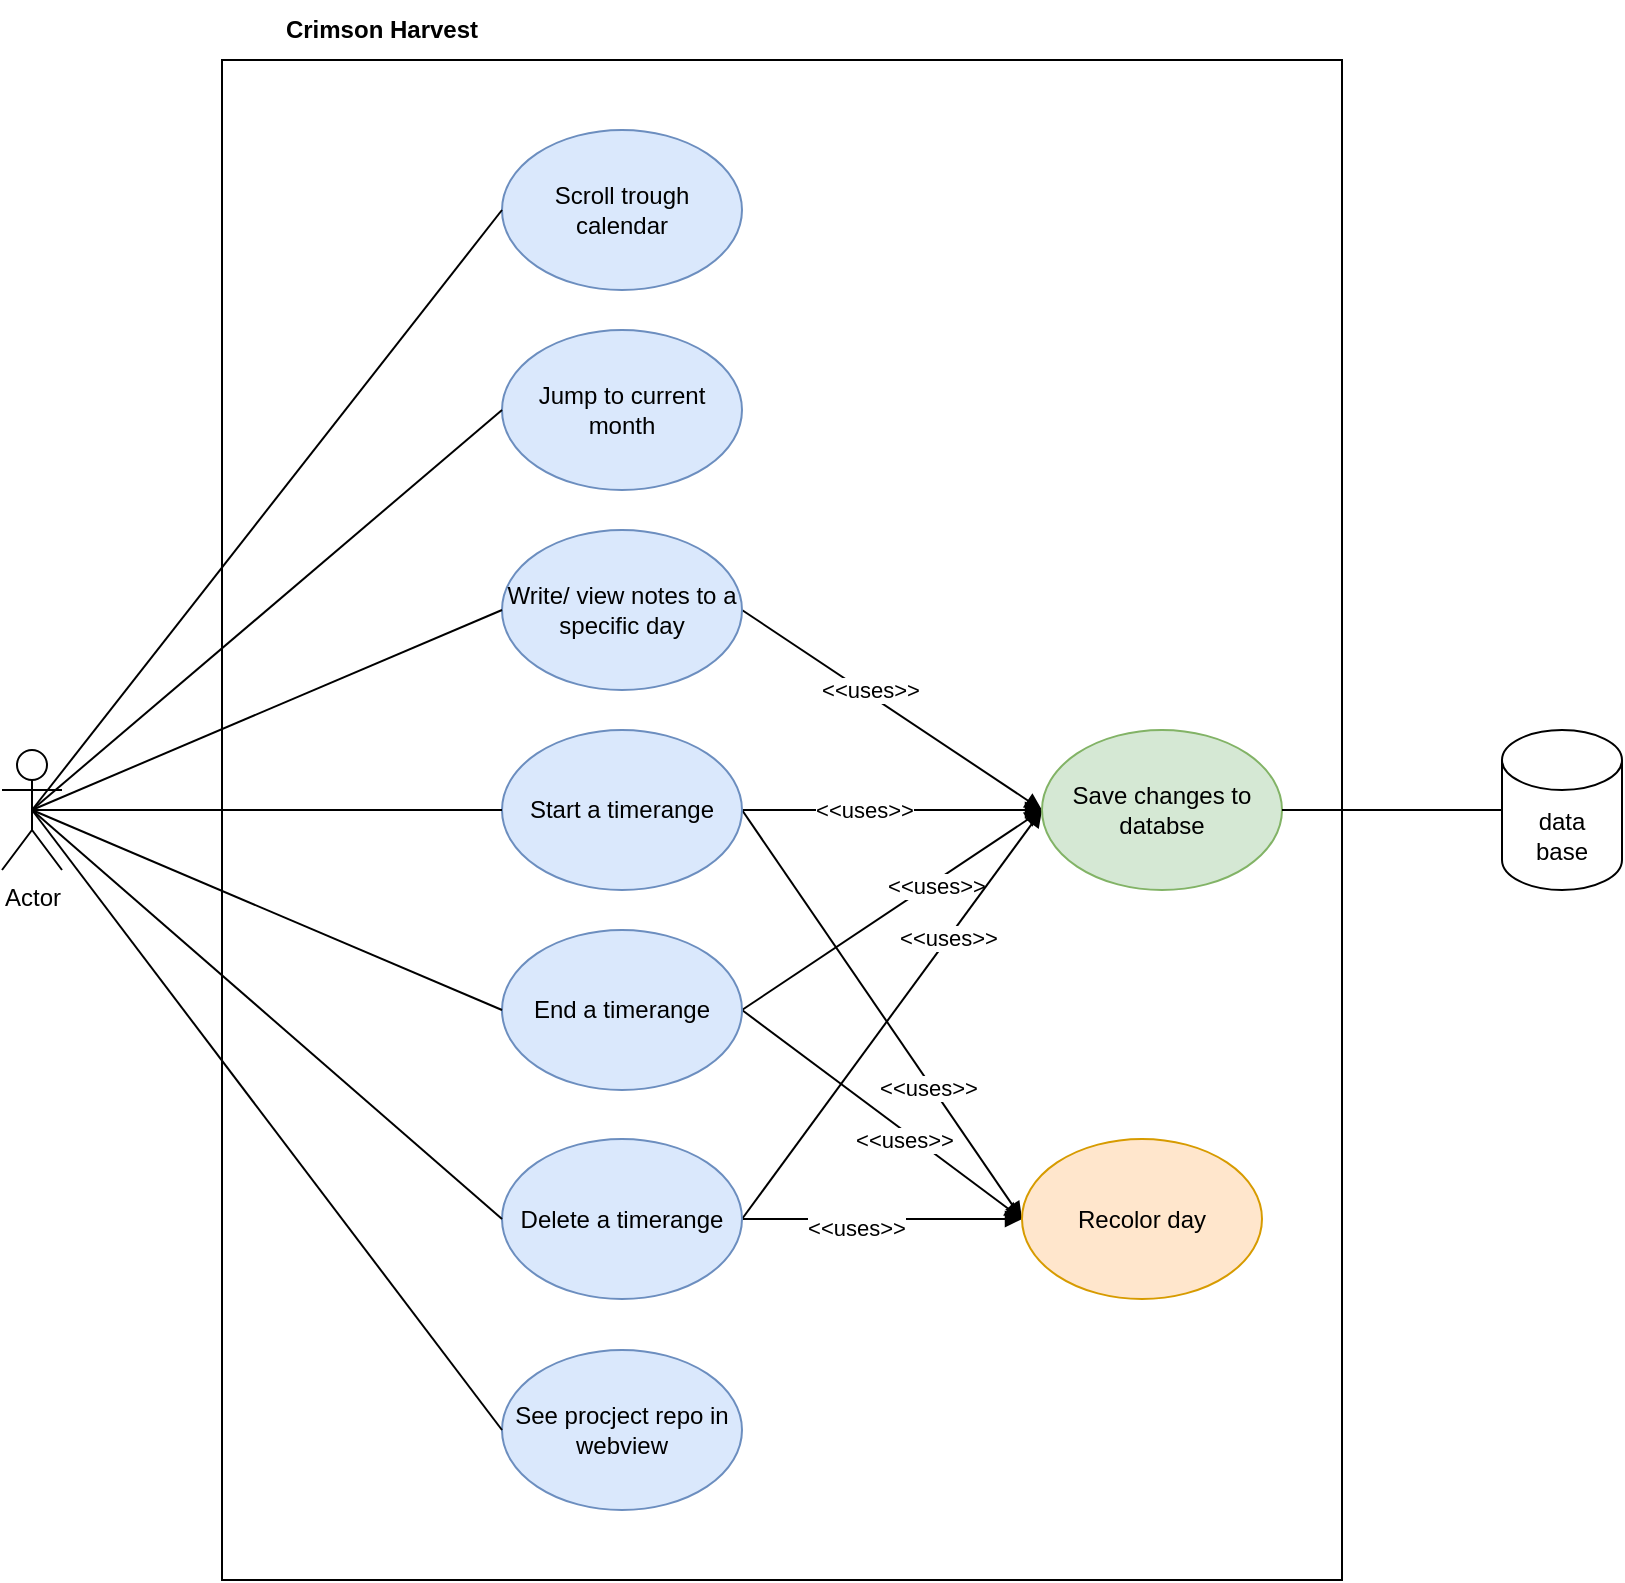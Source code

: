 <mxfile version="20.2.2" type="device" pages="9"><diagram id="cymER3DL9uRlcfINkWMz" name="Use Case"><mxGraphModel dx="1668" dy="886" grid="1" gridSize="10" guides="1" tooltips="1" connect="1" arrows="1" fold="1" page="1" pageScale="1" pageWidth="827" pageHeight="1169" math="0" shadow="0"><root><mxCell id="0"/><mxCell id="1" parent="0"/><mxCell id="8yNVadkp7YeD1IWWAW9Z-1" value="" style="rounded=0;whiteSpace=wrap;html=1;" parent="1" vertex="1"><mxGeometry x="200" y="40" width="560" height="760" as="geometry"/></mxCell><mxCell id="8yNVadkp7YeD1IWWAW9Z-3" value="Jump to current month" style="ellipse;whiteSpace=wrap;html=1;fillColor=#dae8fc;strokeColor=#6c8ebf;" parent="1" vertex="1"><mxGeometry x="340" y="175" width="120" height="80" as="geometry"/></mxCell><mxCell id="8yNVadkp7YeD1IWWAW9Z-25" style="edgeStyle=none;rounded=0;orthogonalLoop=1;jettySize=auto;html=1;exitX=1;exitY=0.5;exitDx=0;exitDy=0;entryX=0;entryY=0.5;entryDx=0;entryDy=0;endArrow=block;endFill=1;" parent="1" source="8yNVadkp7YeD1IWWAW9Z-4" target="8yNVadkp7YeD1IWWAW9Z-24" edge="1"><mxGeometry relative="1" as="geometry"/></mxCell><mxCell id="8yNVadkp7YeD1IWWAW9Z-36" style="edgeStyle=none;rounded=0;orthogonalLoop=1;jettySize=auto;html=1;exitX=1;exitY=0.5;exitDx=0;exitDy=0;entryX=0;entryY=0.5;entryDx=0;entryDy=0;endArrow=block;endFill=1;" parent="1" source="8yNVadkp7YeD1IWWAW9Z-4" target="8yNVadkp7YeD1IWWAW9Z-31" edge="1"><mxGeometry relative="1" as="geometry"/></mxCell><mxCell id="8yNVadkp7YeD1IWWAW9Z-37" value="&amp;lt;&amp;lt;uses&amp;gt;&amp;gt;" style="edgeLabel;html=1;align=center;verticalAlign=middle;resizable=0;points=[];" parent="8yNVadkp7YeD1IWWAW9Z-36" vertex="1" connectable="0"><mxGeometry x="-0.187" relative="1" as="geometry"><mxPoint as="offset"/></mxGeometry></mxCell><mxCell id="8yNVadkp7YeD1IWWAW9Z-4" value="Start a timerange" style="ellipse;whiteSpace=wrap;html=1;fillColor=#dae8fc;strokeColor=#6c8ebf;" parent="1" vertex="1"><mxGeometry x="340" y="375" width="120" height="80" as="geometry"/></mxCell><mxCell id="8yNVadkp7YeD1IWWAW9Z-26" style="edgeStyle=none;rounded=0;orthogonalLoop=1;jettySize=auto;html=1;exitX=1;exitY=0.5;exitDx=0;exitDy=0;entryX=0;entryY=0.5;entryDx=0;entryDy=0;endArrow=block;endFill=1;" parent="1" source="8yNVadkp7YeD1IWWAW9Z-5" target="8yNVadkp7YeD1IWWAW9Z-24" edge="1"><mxGeometry relative="1" as="geometry"/></mxCell><mxCell id="8yNVadkp7YeD1IWWAW9Z-29" value="&amp;lt;&amp;lt;uses&amp;gt;&amp;gt;" style="edgeLabel;html=1;align=center;verticalAlign=middle;resizable=0;points=[];" parent="8yNVadkp7YeD1IWWAW9Z-26" vertex="1" connectable="0"><mxGeometry x="-0.333" relative="1" as="geometry"><mxPoint x="34" y="30" as="offset"/></mxGeometry></mxCell><mxCell id="8yNVadkp7YeD1IWWAW9Z-38" style="edgeStyle=none;rounded=0;orthogonalLoop=1;jettySize=auto;html=1;exitX=1;exitY=0.5;exitDx=0;exitDy=0;entryX=0;entryY=0.5;entryDx=0;entryDy=0;endArrow=block;endFill=1;" parent="1" source="8yNVadkp7YeD1IWWAW9Z-5" target="8yNVadkp7YeD1IWWAW9Z-31" edge="1"><mxGeometry relative="1" as="geometry"/></mxCell><mxCell id="8yNVadkp7YeD1IWWAW9Z-39" value="&amp;lt;&amp;lt;uses&amp;gt;&amp;gt;" style="edgeLabel;html=1;align=center;verticalAlign=middle;resizable=0;points=[];" parent="8yNVadkp7YeD1IWWAW9Z-38" vertex="1" connectable="0"><mxGeometry x="0.277" y="-2" relative="1" as="geometry"><mxPoint as="offset"/></mxGeometry></mxCell><mxCell id="8yNVadkp7YeD1IWWAW9Z-5" value="End a timerange" style="ellipse;whiteSpace=wrap;html=1;fillColor=#dae8fc;strokeColor=#6c8ebf;" parent="1" vertex="1"><mxGeometry x="340" y="475" width="120" height="80" as="geometry"/></mxCell><mxCell id="8yNVadkp7YeD1IWWAW9Z-27" style="edgeStyle=none;rounded=0;orthogonalLoop=1;jettySize=auto;html=1;exitX=1;exitY=0.5;exitDx=0;exitDy=0;endArrow=block;endFill=1;entryX=0;entryY=0.5;entryDx=0;entryDy=0;" parent="1" source="8yNVadkp7YeD1IWWAW9Z-6" target="8yNVadkp7YeD1IWWAW9Z-24" edge="1"><mxGeometry relative="1" as="geometry"><mxPoint x="520" y="470" as="targetPoint"/></mxGeometry></mxCell><mxCell id="8yNVadkp7YeD1IWWAW9Z-30" value="&amp;lt;&amp;lt;uses&amp;gt;&amp;gt;" style="edgeLabel;html=1;align=center;verticalAlign=middle;resizable=0;points=[];" parent="8yNVadkp7YeD1IWWAW9Z-27" vertex="1" connectable="0"><mxGeometry x="-0.186" y="-4" relative="1" as="geometry"><mxPoint as="offset"/></mxGeometry></mxCell><mxCell id="8yNVadkp7YeD1IWWAW9Z-40" style="edgeStyle=none;rounded=0;orthogonalLoop=1;jettySize=auto;html=1;exitX=1;exitY=0.5;exitDx=0;exitDy=0;entryX=0;entryY=0.5;entryDx=0;entryDy=0;endArrow=block;endFill=1;" parent="1" source="8yNVadkp7YeD1IWWAW9Z-6" target="8yNVadkp7YeD1IWWAW9Z-31" edge="1"><mxGeometry relative="1" as="geometry"/></mxCell><mxCell id="8yNVadkp7YeD1IWWAW9Z-41" value="&amp;lt;&amp;lt;uses&amp;gt;&amp;gt;" style="edgeLabel;html=1;align=center;verticalAlign=middle;resizable=0;points=[];" parent="8yNVadkp7YeD1IWWAW9Z-40" vertex="1" connectable="0"><mxGeometry x="0.374" relative="1" as="geometry"><mxPoint as="offset"/></mxGeometry></mxCell><mxCell id="8yNVadkp7YeD1IWWAW9Z-6" value="Delete a timerange" style="ellipse;whiteSpace=wrap;html=1;fillColor=#dae8fc;strokeColor=#6c8ebf;" parent="1" vertex="1"><mxGeometry x="340" y="579.5" width="120" height="80" as="geometry"/></mxCell><mxCell id="8yNVadkp7YeD1IWWAW9Z-33" style="edgeStyle=none;rounded=0;orthogonalLoop=1;jettySize=auto;html=1;exitX=1;exitY=0.5;exitDx=0;exitDy=0;entryX=0;entryY=0.5;entryDx=0;entryDy=0;endArrow=block;endFill=1;" parent="1" source="8yNVadkp7YeD1IWWAW9Z-7" target="8yNVadkp7YeD1IWWAW9Z-31" edge="1"><mxGeometry relative="1" as="geometry"/></mxCell><mxCell id="8yNVadkp7YeD1IWWAW9Z-35" value="&amp;lt;&amp;lt;uses&amp;gt;&amp;gt;" style="edgeLabel;html=1;align=center;verticalAlign=middle;resizable=0;points=[];" parent="8yNVadkp7YeD1IWWAW9Z-33" vertex="1" connectable="0"><mxGeometry x="-0.163" y="2" relative="1" as="geometry"><mxPoint as="offset"/></mxGeometry></mxCell><mxCell id="8yNVadkp7YeD1IWWAW9Z-7" value="Write/ view notes to a specific day" style="ellipse;whiteSpace=wrap;html=1;fillColor=#dae8fc;strokeColor=#6c8ebf;" parent="1" vertex="1"><mxGeometry x="340" y="275" width="120" height="80" as="geometry"/></mxCell><mxCell id="8yNVadkp7YeD1IWWAW9Z-8" value="data&lt;br&gt;base" style="shape=cylinder3;whiteSpace=wrap;html=1;boundedLbl=1;backgroundOutline=1;size=15;" parent="1" vertex="1"><mxGeometry x="840" y="375" width="60" height="80" as="geometry"/></mxCell><mxCell id="8yNVadkp7YeD1IWWAW9Z-9" value="Scroll trough &lt;br&gt;calendar" style="ellipse;whiteSpace=wrap;html=1;fillColor=#dae8fc;strokeColor=#6c8ebf;" parent="1" vertex="1"><mxGeometry x="340" y="75" width="120" height="80" as="geometry"/></mxCell><mxCell id="8yNVadkp7YeD1IWWAW9Z-10" value="See procject repo in webview" style="ellipse;whiteSpace=wrap;html=1;fillColor=#dae8fc;strokeColor=#6c8ebf;" parent="1" vertex="1"><mxGeometry x="340" y="685" width="120" height="80" as="geometry"/></mxCell><mxCell id="8yNVadkp7YeD1IWWAW9Z-16" style="edgeStyle=none;rounded=0;orthogonalLoop=1;jettySize=auto;html=1;entryX=0;entryY=0.5;entryDx=0;entryDy=0;endArrow=none;endFill=0;exitX=0.5;exitY=0.5;exitDx=0;exitDy=0;exitPerimeter=0;" parent="1" source="8yNVadkp7YeD1IWWAW9Z-15" target="8yNVadkp7YeD1IWWAW9Z-9" edge="1"><mxGeometry relative="1" as="geometry"/></mxCell><mxCell id="8yNVadkp7YeD1IWWAW9Z-17" style="edgeStyle=none;rounded=0;orthogonalLoop=1;jettySize=auto;html=1;entryX=0;entryY=0.5;entryDx=0;entryDy=0;endArrow=none;endFill=0;exitX=0.5;exitY=0.5;exitDx=0;exitDy=0;exitPerimeter=0;" parent="1" source="8yNVadkp7YeD1IWWAW9Z-15" target="8yNVadkp7YeD1IWWAW9Z-3" edge="1"><mxGeometry relative="1" as="geometry"/></mxCell><mxCell id="8yNVadkp7YeD1IWWAW9Z-18" style="edgeStyle=none;rounded=0;orthogonalLoop=1;jettySize=auto;html=1;entryX=0;entryY=0.5;entryDx=0;entryDy=0;endArrow=none;endFill=0;exitX=0.5;exitY=0.5;exitDx=0;exitDy=0;exitPerimeter=0;" parent="1" source="8yNVadkp7YeD1IWWAW9Z-15" target="8yNVadkp7YeD1IWWAW9Z-7" edge="1"><mxGeometry relative="1" as="geometry"/></mxCell><mxCell id="8yNVadkp7YeD1IWWAW9Z-19" style="edgeStyle=none;rounded=0;orthogonalLoop=1;jettySize=auto;html=1;entryX=0;entryY=0.5;entryDx=0;entryDy=0;endArrow=none;endFill=0;exitX=0.5;exitY=0.5;exitDx=0;exitDy=0;exitPerimeter=0;" parent="1" source="8yNVadkp7YeD1IWWAW9Z-15" target="8yNVadkp7YeD1IWWAW9Z-4" edge="1"><mxGeometry relative="1" as="geometry"/></mxCell><mxCell id="8yNVadkp7YeD1IWWAW9Z-20" style="edgeStyle=none;rounded=0;orthogonalLoop=1;jettySize=auto;html=1;entryX=0;entryY=0.5;entryDx=0;entryDy=0;endArrow=none;endFill=0;exitX=0.5;exitY=0.5;exitDx=0;exitDy=0;exitPerimeter=0;" parent="1" source="8yNVadkp7YeD1IWWAW9Z-15" target="8yNVadkp7YeD1IWWAW9Z-5" edge="1"><mxGeometry relative="1" as="geometry"/></mxCell><mxCell id="8yNVadkp7YeD1IWWAW9Z-21" style="edgeStyle=none;rounded=0;orthogonalLoop=1;jettySize=auto;html=1;entryX=0;entryY=0.5;entryDx=0;entryDy=0;endArrow=none;endFill=0;exitX=0.5;exitY=0.5;exitDx=0;exitDy=0;exitPerimeter=0;" parent="1" source="8yNVadkp7YeD1IWWAW9Z-15" target="8yNVadkp7YeD1IWWAW9Z-6" edge="1"><mxGeometry relative="1" as="geometry"/></mxCell><mxCell id="8yNVadkp7YeD1IWWAW9Z-22" style="edgeStyle=none;rounded=0;orthogonalLoop=1;jettySize=auto;html=1;entryX=0;entryY=0.5;entryDx=0;entryDy=0;endArrow=none;endFill=0;exitX=0.5;exitY=0.5;exitDx=0;exitDy=0;exitPerimeter=0;" parent="1" source="8yNVadkp7YeD1IWWAW9Z-15" target="8yNVadkp7YeD1IWWAW9Z-10" edge="1"><mxGeometry relative="1" as="geometry"/></mxCell><mxCell id="8yNVadkp7YeD1IWWAW9Z-15" value="Actor" style="shape=umlActor;verticalLabelPosition=bottom;verticalAlign=top;html=1;outlineConnect=0;" parent="1" vertex="1"><mxGeometry x="90" y="385" width="30" height="60" as="geometry"/></mxCell><mxCell id="8yNVadkp7YeD1IWWAW9Z-23" value="&lt;b&gt;Crimson Harvest&lt;/b&gt;" style="text;html=1;strokeColor=none;fillColor=none;align=center;verticalAlign=middle;whiteSpace=wrap;rounded=0;" parent="1" vertex="1"><mxGeometry x="200" y="10" width="160" height="30" as="geometry"/></mxCell><mxCell id="8yNVadkp7YeD1IWWAW9Z-24" value="Recolor day" style="ellipse;whiteSpace=wrap;html=1;fillColor=#ffe6cc;strokeColor=#d79b00;" parent="1" vertex="1"><mxGeometry x="600" y="579.5" width="120" height="80" as="geometry"/></mxCell><mxCell id="8yNVadkp7YeD1IWWAW9Z-31" value="Save changes to databse" style="ellipse;whiteSpace=wrap;html=1;fillColor=#d5e8d4;strokeColor=#82b366;" parent="1" vertex="1"><mxGeometry x="610" y="375" width="120" height="80" as="geometry"/></mxCell><mxCell id="8yNVadkp7YeD1IWWAW9Z-32" style="edgeStyle=none;rounded=0;orthogonalLoop=1;jettySize=auto;html=1;entryX=0;entryY=0.5;entryDx=0;entryDy=0;endArrow=none;endFill=0;entryPerimeter=0;exitX=1;exitY=0.5;exitDx=0;exitDy=0;" parent="1" source="8yNVadkp7YeD1IWWAW9Z-31" target="8yNVadkp7YeD1IWWAW9Z-8" edge="1"><mxGeometry relative="1" as="geometry"><mxPoint x="750" y="410" as="sourcePoint"/><mxPoint x="350" y="425" as="targetPoint"/></mxGeometry></mxCell><mxCell id="8yNVadkp7YeD1IWWAW9Z-34" value="&amp;lt;&amp;lt;uses&amp;gt;&amp;gt;" style="edgeLabel;html=1;align=center;verticalAlign=middle;resizable=0;points=[];" parent="1" vertex="1" connectable="0"><mxGeometry x="524.621" y="504.476" as="geometry"><mxPoint x="28" y="49" as="offset"/></mxGeometry></mxCell></root></mxGraphModel></diagram><diagram id="8Pc7IIEQZxLtu8GX_HEZ" name="Widget Tree"><mxGraphModel dx="2853" dy="1076" grid="1" gridSize="10" guides="1" tooltips="1" connect="1" arrows="1" fold="1" page="1" pageScale="1" pageWidth="827" pageHeight="1169" math="0" shadow="0"><root><mxCell id="0"/><mxCell id="1" parent="0"/><mxCell id="1QIUF41HReJSVIRb67iC-11" style="edgeStyle=none;rounded=0;orthogonalLoop=1;jettySize=auto;html=1;exitX=0.5;exitY=1;exitDx=0;exitDy=0;entryX=0.5;entryY=0;entryDx=0;entryDy=0;endArrow=block;endFill=1;fillColor=#d5e8d4;strokeColor=#82b366;" parent="1" source="1QIUF41HReJSVIRb67iC-1" target="1QIUF41HReJSVIRb67iC-2" edge="1"><mxGeometry relative="1" as="geometry"/></mxCell><mxCell id="1QIUF41HReJSVIRb67iC-12" style="edgeStyle=none;rounded=0;orthogonalLoop=1;jettySize=auto;html=1;exitX=0.5;exitY=1;exitDx=0;exitDy=0;entryX=0.5;entryY=0;entryDx=0;entryDy=0;endArrow=block;endFill=1;fillColor=#d5e8d4;strokeColor=#82b366;" parent="1" source="1QIUF41HReJSVIRb67iC-1" target="1QIUF41HReJSVIRb67iC-9" edge="1"><mxGeometry relative="1" as="geometry"/></mxCell><mxCell id="1QIUF41HReJSVIRb67iC-13" style="edgeStyle=none;rounded=0;orthogonalLoop=1;jettySize=auto;html=1;exitX=0.5;exitY=1;exitDx=0;exitDy=0;entryX=0.5;entryY=0;entryDx=0;entryDy=0;endArrow=block;endFill=1;fillColor=#d5e8d4;strokeColor=#82b366;" parent="1" source="1QIUF41HReJSVIRb67iC-1" target="1QIUF41HReJSVIRb67iC-6" edge="1"><mxGeometry relative="1" as="geometry"/></mxCell><mxCell id="1QIUF41HReJSVIRb67iC-1" value="MultiProvider" style="rounded=1;whiteSpace=wrap;html=1;fillColor=#d5e8d4;strokeColor=#82b366;" parent="1" vertex="1"><mxGeometry x="320" y="40" width="160" height="40" as="geometry"/></mxCell><mxCell id="1QIUF41HReJSVIRb67iC-4" style="edgeStyle=none;rounded=0;orthogonalLoop=1;jettySize=auto;html=1;exitX=0.5;exitY=1;exitDx=0;exitDy=0;entryX=0.5;entryY=0;entryDx=0;entryDy=0;endArrow=block;endFill=1;fillColor=#d5e8d4;strokeColor=#82b366;" parent="1" source="1QIUF41HReJSVIRb67iC-2" target="1QIUF41HReJSVIRb67iC-3" edge="1"><mxGeometry relative="1" as="geometry"/></mxCell><mxCell id="1QIUF41HReJSVIRb67iC-2" value="ChangeNotifierProvider" style="rounded=1;whiteSpace=wrap;html=1;fillColor=#d5e8d4;strokeColor=#82b366;" parent="1" vertex="1"><mxGeometry x="320" y="140" width="160" height="40" as="geometry"/></mxCell><mxCell id="1QIUF41HReJSVIRb67iC-3" value="CurrentMonthProvider" style="rounded=1;whiteSpace=wrap;html=1;fillColor=#d5e8d4;strokeColor=#82b366;" parent="1" vertex="1"><mxGeometry x="320" y="240" width="160" height="40" as="geometry"/></mxCell><mxCell id="1QIUF41HReJSVIRb67iC-5" style="edgeStyle=none;rounded=0;orthogonalLoop=1;jettySize=auto;html=1;exitX=0.5;exitY=1;exitDx=0;exitDy=0;entryX=0.5;entryY=0;entryDx=0;entryDy=0;endArrow=block;endFill=1;fillColor=#d5e8d4;strokeColor=#82b366;" parent="1" source="1QIUF41HReJSVIRb67iC-6" target="1QIUF41HReJSVIRb67iC-7" edge="1"><mxGeometry relative="1" as="geometry"/></mxCell><mxCell id="1QIUF41HReJSVIRb67iC-6" value="ChangeNotifierProvider" style="rounded=1;whiteSpace=wrap;html=1;fillColor=#d5e8d4;strokeColor=#82b366;" parent="1" vertex="1"><mxGeometry x="520" y="140" width="160" height="40" as="geometry"/></mxCell><mxCell id="1QIUF41HReJSVIRb67iC-7" value="DateListProvider" style="rounded=1;whiteSpace=wrap;html=1;fillColor=#d5e8d4;strokeColor=#82b366;" parent="1" vertex="1"><mxGeometry x="520" y="240" width="160" height="40" as="geometry"/></mxCell><mxCell id="1QIUF41HReJSVIRb67iC-8" style="edgeStyle=none;rounded=0;orthogonalLoop=1;jettySize=auto;html=1;exitX=0.5;exitY=1;exitDx=0;exitDy=0;entryX=0.5;entryY=0;entryDx=0;entryDy=0;endArrow=block;endFill=1;fillColor=#d5e8d4;strokeColor=#82b366;" parent="1" source="1QIUF41HReJSVIRb67iC-9" target="1QIUF41HReJSVIRb67iC-10" edge="1"><mxGeometry relative="1" as="geometry"/></mxCell><mxCell id="1QIUF41HReJSVIRb67iC-9" value="ChangeNotifierProvider" style="rounded=1;whiteSpace=wrap;html=1;fillColor=#d5e8d4;strokeColor=#82b366;" parent="1" vertex="1"><mxGeometry x="120" y="140" width="160" height="40" as="geometry"/></mxCell><mxCell id="1QIUF41HReJSVIRb67iC-10" value="SelectedDayProvider" style="rounded=1;whiteSpace=wrap;html=1;fillColor=#d5e8d4;strokeColor=#82b366;" parent="1" vertex="1"><mxGeometry x="120" y="240" width="160" height="40" as="geometry"/></mxCell><mxCell id="1QIUF41HReJSVIRb67iC-34" style="edgeStyle=none;rounded=0;orthogonalLoop=1;jettySize=auto;html=1;exitX=0.5;exitY=1;exitDx=0;exitDy=0;entryX=0.5;entryY=0;entryDx=0;entryDy=0;endArrow=block;endFill=1;fillColor=#fff2cc;strokeColor=#d6b656;" parent="1" source="1QIUF41HReJSVIRb67iC-28" target="1QIUF41HReJSVIRb67iC-30" edge="1"><mxGeometry relative="1" as="geometry"/></mxCell><mxCell id="1QIUF41HReJSVIRb67iC-35" style="edgeStyle=none;rounded=0;orthogonalLoop=1;jettySize=auto;html=1;exitX=0.5;exitY=1;exitDx=0;exitDy=0;endArrow=block;endFill=1;fillColor=#fff2cc;strokeColor=#d6b656;entryX=0.5;entryY=0;entryDx=0;entryDy=0;" parent="1" source="1QIUF41HReJSVIRb67iC-28" target="gzrNzncj_V2p-2Cduqbg-140" edge="1"><mxGeometry relative="1" as="geometry"><mxPoint x="400" y="520" as="targetPoint"/></mxGeometry></mxCell><mxCell id="1QIUF41HReJSVIRb67iC-36" style="edgeStyle=none;rounded=0;orthogonalLoop=1;jettySize=auto;html=1;exitX=0.5;exitY=1;exitDx=0;exitDy=0;endArrow=block;endFill=1;fillColor=#fff2cc;strokeColor=#d6b656;entryX=0.5;entryY=0;entryDx=0;entryDy=0;" parent="1" source="1QIUF41HReJSVIRb67iC-28" target="gzrNzncj_V2p-2Cduqbg-141" edge="1"><mxGeometry relative="1" as="geometry"><mxPoint x="320" y="520" as="targetPoint"/></mxGeometry></mxCell><mxCell id="1QIUF41HReJSVIRb67iC-28" value="MaterialApp" style="rounded=1;whiteSpace=wrap;html=1;fillColor=#fff2cc;strokeColor=#d6b656;" parent="1" vertex="1"><mxGeometry x="320" y="440" width="160" height="40" as="geometry"/></mxCell><mxCell id="gzrNzncj_V2p-2Cduqbg-13" value="" style="edgeStyle=none;rounded=0;orthogonalLoop=1;jettySize=auto;html=1;fillColor=#fff2cc;strokeColor=#d6b656;" parent="1" source="1QIUF41HReJSVIRb67iC-29" target="gzrNzncj_V2p-2Cduqbg-12" edge="1"><mxGeometry relative="1" as="geometry"/></mxCell><mxCell id="1QIUF41HReJSVIRb67iC-29" value="CalendarView" style="rounded=1;whiteSpace=wrap;html=1;fillColor=#e1d5e7;strokeColor=#9673a6;" parent="1" vertex="1"><mxGeometry x="600" y="760" width="160" height="40" as="geometry"/></mxCell><mxCell id="1QIUF41HReJSVIRb67iC-33" style="edgeStyle=none;rounded=0;orthogonalLoop=1;jettySize=auto;html=1;exitX=0.5;exitY=1;exitDx=0;exitDy=0;entryX=0.5;entryY=0;entryDx=0;entryDy=0;endArrow=block;endFill=1;fillColor=#fff2cc;strokeColor=#d6b656;" parent="1" source="1QIUF41HReJSVIRb67iC-30" target="1QIUF41HReJSVIRb67iC-32" edge="1"><mxGeometry relative="1" as="geometry"/></mxCell><mxCell id="1QIUF41HReJSVIRb67iC-30" value="WebViewContainer" style="rounded=1;whiteSpace=wrap;html=1;fillColor=#e1d5e7;strokeColor=#9673a6;" parent="1" vertex="1"><mxGeometry x="520" y="520" width="160" height="40" as="geometry"/></mxCell><mxCell id="1QIUF41HReJSVIRb67iC-32" value="WebView" style="rounded=1;whiteSpace=wrap;html=1;fillColor=#fff2cc;strokeColor=#d6b656;" parent="1" vertex="1"><mxGeometry x="520" y="600" width="160" height="40" as="geometry"/></mxCell><mxCell id="1QIUF41HReJSVIRb67iC-37" value="" style="endArrow=none;dashed=1;html=1;dashPattern=1 3;strokeWidth=2;rounded=0;" parent="1" edge="1"><mxGeometry width="50" height="50" relative="1" as="geometry"><mxPoint x="40" y="380" as="sourcePoint"/><mxPoint x="790" y="380" as="targetPoint"/></mxGeometry></mxCell><mxCell id="gzrNzncj_V2p-2Cduqbg-16" value="" style="edgeStyle=none;rounded=0;orthogonalLoop=1;jettySize=auto;html=1;fillColor=#fff2cc;strokeColor=#d6b656;exitX=0.5;exitY=1;exitDx=0;exitDy=0;entryX=0.5;entryY=0;entryDx=0;entryDy=0;" parent="1" source="gzrNzncj_V2p-2Cduqbg-12" target="gzrNzncj_V2p-2Cduqbg-15" edge="1"><mxGeometry relative="1" as="geometry"/></mxCell><mxCell id="gzrNzncj_V2p-2Cduqbg-32" style="edgeStyle=none;rounded=0;orthogonalLoop=1;jettySize=auto;html=1;exitX=0.5;exitY=1;exitDx=0;exitDy=0;entryX=0.5;entryY=0;entryDx=0;entryDy=0;fillColor=#fff2cc;strokeColor=#d6b656;" parent="1" source="gzrNzncj_V2p-2Cduqbg-12" target="gzrNzncj_V2p-2Cduqbg-31" edge="1"><mxGeometry relative="1" as="geometry"/></mxCell><mxCell id="gzrNzncj_V2p-2Cduqbg-12" value="Scaffold" style="rounded=1;whiteSpace=wrap;html=1;fillColor=#fff2cc;strokeColor=#d6b656;" parent="1" vertex="1"><mxGeometry x="600" y="840" width="160" height="40" as="geometry"/></mxCell><mxCell id="gzrNzncj_V2p-2Cduqbg-18" value="" style="edgeStyle=none;rounded=0;orthogonalLoop=1;jettySize=auto;html=1;fillColor=#fff2cc;strokeColor=#d6b656;entryX=0.5;entryY=0;entryDx=0;entryDy=0;exitX=0.5;exitY=1;exitDx=0;exitDy=0;" parent="1" source="gzrNzncj_V2p-2Cduqbg-15" target="gzrNzncj_V2p-2Cduqbg-17" edge="1"><mxGeometry relative="1" as="geometry"/></mxCell><mxCell id="gzrNzncj_V2p-2Cduqbg-20" style="edgeStyle=none;rounded=0;orthogonalLoop=1;jettySize=auto;html=1;exitX=0.5;exitY=1;exitDx=0;exitDy=0;entryX=0.5;entryY=0;entryDx=0;entryDy=0;fillColor=#fff2cc;strokeColor=#d6b656;" parent="1" source="gzrNzncj_V2p-2Cduqbg-15" target="gzrNzncj_V2p-2Cduqbg-19" edge="1"><mxGeometry relative="1" as="geometry"/></mxCell><mxCell id="gzrNzncj_V2p-2Cduqbg-22" style="edgeStyle=none;rounded=0;orthogonalLoop=1;jettySize=auto;html=1;exitX=0.5;exitY=1;exitDx=0;exitDy=0;entryX=0.5;entryY=0;entryDx=0;entryDy=0;fillColor=#fff2cc;strokeColor=#d6b656;" parent="1" source="gzrNzncj_V2p-2Cduqbg-15" target="gzrNzncj_V2p-2Cduqbg-21" edge="1"><mxGeometry relative="1" as="geometry"/></mxCell><mxCell id="gzrNzncj_V2p-2Cduqbg-30" style="edgeStyle=none;rounded=0;orthogonalLoop=1;jettySize=auto;html=1;exitX=0.5;exitY=1;exitDx=0;exitDy=0;entryX=0.5;entryY=0;entryDx=0;entryDy=0;fillColor=#fff2cc;strokeColor=#d6b656;" parent="1" source="gzrNzncj_V2p-2Cduqbg-15" target="gzrNzncj_V2p-2Cduqbg-28" edge="1"><mxGeometry relative="1" as="geometry"/></mxCell><mxCell id="gzrNzncj_V2p-2Cduqbg-15" value="AppBar" style="rounded=1;whiteSpace=wrap;html=1;fillColor=#fff2cc;strokeColor=#d6b656;" parent="1" vertex="1"><mxGeometry x="360" y="920" width="160" height="40" as="geometry"/></mxCell><mxCell id="gzrNzncj_V2p-2Cduqbg-17" value="Text" style="rounded=1;whiteSpace=wrap;html=1;fillColor=#fff2cc;strokeColor=#d6b656;" parent="1" vertex="1"><mxGeometry x="120" y="1000" width="160" height="40" as="geometry"/></mxCell><mxCell id="gzrNzncj_V2p-2Cduqbg-24" value="" style="edgeStyle=none;rounded=0;orthogonalLoop=1;jettySize=auto;html=1;fillColor=#fff2cc;strokeColor=#d6b656;" parent="1" source="gzrNzncj_V2p-2Cduqbg-19" target="gzrNzncj_V2p-2Cduqbg-23" edge="1"><mxGeometry relative="1" as="geometry"/></mxCell><mxCell id="gzrNzncj_V2p-2Cduqbg-19" value="IconButton" style="rounded=1;whiteSpace=wrap;html=1;fillColor=#fff2cc;strokeColor=#d6b656;" parent="1" vertex="1"><mxGeometry x="280" y="1000" width="160" height="40" as="geometry"/></mxCell><mxCell id="gzrNzncj_V2p-2Cduqbg-26" value="" style="edgeStyle=none;rounded=0;orthogonalLoop=1;jettySize=auto;html=1;fillColor=#fff2cc;strokeColor=#d6b656;" parent="1" source="gzrNzncj_V2p-2Cduqbg-21" target="gzrNzncj_V2p-2Cduqbg-25" edge="1"><mxGeometry relative="1" as="geometry"/></mxCell><mxCell id="gzrNzncj_V2p-2Cduqbg-21" value="IconButton" style="rounded=1;whiteSpace=wrap;html=1;fillColor=#fff2cc;strokeColor=#d6b656;" parent="1" vertex="1"><mxGeometry x="440" y="1000" width="160" height="40" as="geometry"/></mxCell><mxCell id="gzrNzncj_V2p-2Cduqbg-23" value="Icon" style="rounded=1;whiteSpace=wrap;html=1;fillColor=#fff2cc;strokeColor=#d6b656;" parent="1" vertex="1"><mxGeometry x="280" y="1080" width="160" height="40" as="geometry"/></mxCell><mxCell id="gzrNzncj_V2p-2Cduqbg-25" value="Image" style="rounded=1;whiteSpace=wrap;html=1;fillColor=#fff2cc;strokeColor=#d6b656;" parent="1" vertex="1"><mxGeometry x="440" y="1080" width="160" height="40" as="geometry"/></mxCell><mxCell id="gzrNzncj_V2p-2Cduqbg-27" value="" style="edgeStyle=none;rounded=0;orthogonalLoop=1;jettySize=auto;html=1;fillColor=#fff2cc;strokeColor=#d6b656;" parent="1" source="gzrNzncj_V2p-2Cduqbg-28" target="gzrNzncj_V2p-2Cduqbg-29" edge="1"><mxGeometry relative="1" as="geometry"/></mxCell><mxCell id="gzrNzncj_V2p-2Cduqbg-28" value="IconButton" style="rounded=1;whiteSpace=wrap;html=1;fillColor=#fff2cc;strokeColor=#d6b656;" parent="1" vertex="1"><mxGeometry x="600" y="1000" width="160" height="40" as="geometry"/></mxCell><mxCell id="gzrNzncj_V2p-2Cduqbg-29" value="Icon" style="rounded=1;whiteSpace=wrap;html=1;fillColor=#fff2cc;strokeColor=#d6b656;" parent="1" vertex="1"><mxGeometry x="600" y="1080" width="160" height="40" as="geometry"/></mxCell><mxCell id="gzrNzncj_V2p-2Cduqbg-34" value="" style="edgeStyle=none;rounded=0;orthogonalLoop=1;jettySize=auto;html=1;fillColor=#fff2cc;strokeColor=#d6b656;" parent="1" source="gzrNzncj_V2p-2Cduqbg-31" target="gzrNzncj_V2p-2Cduqbg-33" edge="1"><mxGeometry relative="1" as="geometry"/></mxCell><mxCell id="gzrNzncj_V2p-2Cduqbg-31" value="MonthList" style="rounded=1;whiteSpace=wrap;html=1;fillColor=#e1d5e7;strokeColor=#9673a6;" parent="1" vertex="1"><mxGeometry x="840" y="920" width="160" height="40" as="geometry"/></mxCell><mxCell id="gzrNzncj_V2p-2Cduqbg-38" value="" style="edgeStyle=none;rounded=0;orthogonalLoop=1;jettySize=auto;html=1;fillColor=#fff2cc;strokeColor=#d6b656;" parent="1" source="gzrNzncj_V2p-2Cduqbg-33" target="gzrNzncj_V2p-2Cduqbg-35" edge="1"><mxGeometry relative="1" as="geometry"/></mxCell><mxCell id="gzrNzncj_V2p-2Cduqbg-33" value="_MonthListState" style="rounded=1;whiteSpace=wrap;html=1;fillColor=#e1d5e7;strokeColor=#9673a6;" parent="1" vertex="1"><mxGeometry x="840" y="1000" width="160" height="40" as="geometry"/></mxCell><mxCell id="gzrNzncj_V2p-2Cduqbg-50" style="edgeStyle=none;rounded=0;orthogonalLoop=1;jettySize=auto;html=1;exitX=0.5;exitY=1;exitDx=0;exitDy=0;entryX=0.5;entryY=0;entryDx=0;entryDy=0;fillColor=#fff2cc;strokeColor=#d6b656;" parent="1" source="gzrNzncj_V2p-2Cduqbg-35" target="gzrNzncj_V2p-2Cduqbg-40" edge="1"><mxGeometry relative="1" as="geometry"><mxPoint x="1020" y="1150" as="targetPoint"/></mxGeometry></mxCell><mxCell id="gzrNzncj_V2p-2Cduqbg-54" style="edgeStyle=none;rounded=0;orthogonalLoop=1;jettySize=auto;html=1;exitX=0.5;exitY=1;exitDx=0;exitDy=0;entryX=0.5;entryY=0;entryDx=0;entryDy=0;fillColor=#fff2cc;strokeColor=#d6b656;" parent="1" source="gzrNzncj_V2p-2Cduqbg-35" target="gzrNzncj_V2p-2Cduqbg-39" edge="1"><mxGeometry relative="1" as="geometry"/></mxCell><mxCell id="gzrNzncj_V2p-2Cduqbg-35" value="Column" style="rounded=1;whiteSpace=wrap;html=1;fillColor=#fff2cc;strokeColor=#d6b656;" parent="1" vertex="1"><mxGeometry x="840" y="1080" width="160" height="40" as="geometry"/></mxCell><mxCell id="gzrNzncj_V2p-2Cduqbg-56" value="" style="edgeStyle=none;rounded=0;orthogonalLoop=1;jettySize=auto;html=1;fillColor=#fff2cc;strokeColor=#d6b656;" parent="1" source="gzrNzncj_V2p-2Cduqbg-39" target="gzrNzncj_V2p-2Cduqbg-55" edge="1"><mxGeometry relative="1" as="geometry"/></mxCell><mxCell id="gzrNzncj_V2p-2Cduqbg-39" value="Expanded" style="rounded=1;whiteSpace=wrap;html=1;fillColor=#fff2cc;strokeColor=#d6b656;" parent="1" vertex="1"><mxGeometry x="840" y="1160" width="160" height="40" as="geometry"/></mxCell><mxCell id="gzrNzncj_V2p-2Cduqbg-43" value="" style="edgeStyle=none;rounded=0;orthogonalLoop=1;jettySize=auto;html=1;fillColor=#fff2cc;strokeColor=#d6b656;" parent="1" source="gzrNzncj_V2p-2Cduqbg-40" target="gzrNzncj_V2p-2Cduqbg-42" edge="1"><mxGeometry relative="1" as="geometry"/></mxCell><mxCell id="gzrNzncj_V2p-2Cduqbg-40" value="WeekdayRow" style="rounded=1;whiteSpace=wrap;html=1;fillColor=#e1d5e7;strokeColor=#9673a6;" parent="1" vertex="1"><mxGeometry x="1120" y="1160" width="160" height="40" as="geometry"/></mxCell><mxCell id="gzrNzncj_V2p-2Cduqbg-47" value="" style="edgeStyle=none;rounded=0;orthogonalLoop=1;jettySize=auto;html=1;fillColor=#fff2cc;strokeColor=#d6b656;" parent="1" source="gzrNzncj_V2p-2Cduqbg-42" target="gzrNzncj_V2p-2Cduqbg-44" edge="1"><mxGeometry relative="1" as="geometry"/></mxCell><mxCell id="gzrNzncj_V2p-2Cduqbg-42" value="Container" style="rounded=1;whiteSpace=wrap;html=1;fillColor=#fff2cc;strokeColor=#d6b656;" parent="1" vertex="1"><mxGeometry x="1120" y="1240" width="160" height="40" as="geometry"/></mxCell><mxCell id="gzrNzncj_V2p-2Cduqbg-48" value="" style="edgeStyle=none;rounded=0;orthogonalLoop=1;jettySize=auto;html=1;fillColor=#fff2cc;strokeColor=#d6b656;" parent="1" source="gzrNzncj_V2p-2Cduqbg-44" target="gzrNzncj_V2p-2Cduqbg-45" edge="1"><mxGeometry relative="1" as="geometry"/></mxCell><mxCell id="gzrNzncj_V2p-2Cduqbg-44" value="GridView" style="rounded=1;whiteSpace=wrap;html=1;fillColor=#fff2cc;strokeColor=#d6b656;" parent="1" vertex="1"><mxGeometry x="1120" y="1320" width="160" height="40" as="geometry"/></mxCell><mxCell id="gzrNzncj_V2p-2Cduqbg-49" value="" style="edgeStyle=none;rounded=0;orthogonalLoop=1;jettySize=auto;html=1;fillColor=#fff2cc;strokeColor=#d6b656;" parent="1" source="gzrNzncj_V2p-2Cduqbg-45" target="gzrNzncj_V2p-2Cduqbg-46" edge="1"><mxGeometry relative="1" as="geometry"/></mxCell><mxCell id="gzrNzncj_V2p-2Cduqbg-45" value="Center" style="rounded=1;whiteSpace=wrap;html=1;fillColor=#fff2cc;strokeColor=#d6b656;" parent="1" vertex="1"><mxGeometry x="1120" y="1400" width="160" height="40" as="geometry"/></mxCell><mxCell id="gzrNzncj_V2p-2Cduqbg-46" value="Text" style="rounded=1;whiteSpace=wrap;html=1;fillColor=#fff2cc;strokeColor=#d6b656;" parent="1" vertex="1"><mxGeometry x="1120" y="1480" width="160" height="40" as="geometry"/></mxCell><mxCell id="gzrNzncj_V2p-2Cduqbg-58" value="" style="edgeStyle=none;rounded=0;orthogonalLoop=1;jettySize=auto;html=1;fillColor=#fff2cc;strokeColor=#d6b656;" parent="1" source="gzrNzncj_V2p-2Cduqbg-55" target="gzrNzncj_V2p-2Cduqbg-57" edge="1"><mxGeometry relative="1" as="geometry"/></mxCell><mxCell id="gzrNzncj_V2p-2Cduqbg-55" value="ScrollablePositionedList" style="rounded=1;whiteSpace=wrap;html=1;fillColor=#fff2cc;strokeColor=#d6b656;" parent="1" vertex="1"><mxGeometry x="840" y="1240" width="160" height="40" as="geometry"/></mxCell><mxCell id="gzrNzncj_V2p-2Cduqbg-61" value="" style="edgeStyle=none;rounded=0;orthogonalLoop=1;jettySize=auto;html=1;fillColor=#fff2cc;strokeColor=#d6b656;" parent="1" source="gzrNzncj_V2p-2Cduqbg-57" target="gzrNzncj_V2p-2Cduqbg-60" edge="1"><mxGeometry relative="1" as="geometry"/></mxCell><mxCell id="gzrNzncj_V2p-2Cduqbg-57" value="MonthGrid" style="rounded=1;whiteSpace=wrap;html=1;fillColor=#e1d5e7;strokeColor=#9673a6;" parent="1" vertex="1"><mxGeometry x="840" y="1320" width="160" height="40" as="geometry"/></mxCell><mxCell id="gzrNzncj_V2p-2Cduqbg-64" value="" style="edgeStyle=none;rounded=0;orthogonalLoop=1;jettySize=auto;html=1;fillColor=#fff2cc;strokeColor=#d6b656;" parent="1" source="gzrNzncj_V2p-2Cduqbg-59" target="gzrNzncj_V2p-2Cduqbg-63" edge="1"><mxGeometry relative="1" as="geometry"/></mxCell><mxCell id="gzrNzncj_V2p-2Cduqbg-59" value="Padding" style="rounded=1;whiteSpace=wrap;html=1;fillColor=#fff2cc;strokeColor=#d6b656;" parent="1" vertex="1"><mxGeometry x="920" y="1480" width="160" height="40" as="geometry"/></mxCell><mxCell id="gzrNzncj_V2p-2Cduqbg-62" value="" style="edgeStyle=none;rounded=0;orthogonalLoop=1;jettySize=auto;html=1;fillColor=#fff2cc;strokeColor=#d6b656;entryX=0.5;entryY=0;entryDx=0;entryDy=0;exitX=0.5;exitY=1;exitDx=0;exitDy=0;" parent="1" source="gzrNzncj_V2p-2Cduqbg-60" target="gzrNzncj_V2p-2Cduqbg-59" edge="1"><mxGeometry relative="1" as="geometry"/></mxCell><mxCell id="gzrNzncj_V2p-2Cduqbg-66" style="edgeStyle=none;rounded=0;orthogonalLoop=1;jettySize=auto;html=1;exitX=0.5;exitY=1;exitDx=0;exitDy=0;entryX=0.5;entryY=0;entryDx=0;entryDy=0;fillColor=#fff2cc;strokeColor=#d6b656;" parent="1" source="gzrNzncj_V2p-2Cduqbg-60" target="gzrNzncj_V2p-2Cduqbg-65" edge="1"><mxGeometry relative="1" as="geometry"/></mxCell><mxCell id="gzrNzncj_V2p-2Cduqbg-60" value="Column" style="rounded=1;whiteSpace=wrap;html=1;fillColor=#fff2cc;strokeColor=#d6b656;" parent="1" vertex="1"><mxGeometry x="840" y="1400" width="160" height="40" as="geometry"/></mxCell><mxCell id="gzrNzncj_V2p-2Cduqbg-63" value="Text" style="rounded=1;whiteSpace=wrap;html=1;fillColor=#fff2cc;strokeColor=#d6b656;" parent="1" vertex="1"><mxGeometry x="920" y="1560" width="160" height="40" as="geometry"/></mxCell><mxCell id="gzrNzncj_V2p-2Cduqbg-68" value="" style="edgeStyle=none;rounded=0;orthogonalLoop=1;jettySize=auto;html=1;fillColor=#fff2cc;strokeColor=#d6b656;" parent="1" source="gzrNzncj_V2p-2Cduqbg-65" target="gzrNzncj_V2p-2Cduqbg-67" edge="1"><mxGeometry relative="1" as="geometry"/></mxCell><mxCell id="gzrNzncj_V2p-2Cduqbg-65" value="Container" style="rounded=1;whiteSpace=wrap;html=1;fillColor=#fff2cc;strokeColor=#d6b656;" parent="1" vertex="1"><mxGeometry x="760" y="1480" width="160" height="40" as="geometry"/></mxCell><mxCell id="gzrNzncj_V2p-2Cduqbg-70" value="" style="edgeStyle=none;rounded=0;orthogonalLoop=1;jettySize=auto;html=1;fillColor=#fff2cc;strokeColor=#d6b656;" parent="1" source="gzrNzncj_V2p-2Cduqbg-67" target="gzrNzncj_V2p-2Cduqbg-69" edge="1"><mxGeometry relative="1" as="geometry"/></mxCell><mxCell id="gzrNzncj_V2p-2Cduqbg-67" value="GridView" style="rounded=1;whiteSpace=wrap;html=1;fillColor=#fff2cc;strokeColor=#d6b656;" parent="1" vertex="1"><mxGeometry x="760" y="1560" width="160" height="40" as="geometry"/></mxCell><mxCell id="gzrNzncj_V2p-2Cduqbg-72" value="" style="edgeStyle=none;rounded=0;orthogonalLoop=1;jettySize=auto;html=1;fillColor=#fff2cc;strokeColor=#d6b656;entryX=0.5;entryY=0;entryDx=0;entryDy=0;" parent="1" source="gzrNzncj_V2p-2Cduqbg-69" target="gzrNzncj_V2p-2Cduqbg-71" edge="1"><mxGeometry relative="1" as="geometry"><mxPoint x="840" y="1720" as="targetPoint"/></mxGeometry></mxCell><mxCell id="gzrNzncj_V2p-2Cduqbg-69" value="DayGrid" style="rounded=1;whiteSpace=wrap;html=1;fillColor=#e1d5e7;strokeColor=#9673a6;" parent="1" vertex="1"><mxGeometry x="760" y="1640" width="160" height="40" as="geometry"/></mxCell><mxCell id="gzrNzncj_V2p-2Cduqbg-74" style="edgeStyle=none;rounded=0;orthogonalLoop=1;jettySize=auto;html=1;exitX=0.5;exitY=1;exitDx=0;exitDy=0;entryX=0.5;entryY=0;entryDx=0;entryDy=0;fillColor=#fff2cc;strokeColor=#d6b656;" parent="1" source="gzrNzncj_V2p-2Cduqbg-71" target="gzrNzncj_V2p-2Cduqbg-73" edge="1"><mxGeometry relative="1" as="geometry"><mxPoint x="840" y="1760" as="sourcePoint"/></mxGeometry></mxCell><mxCell id="gzrNzncj_V2p-2Cduqbg-97" value="" style="edgeStyle=none;rounded=0;orthogonalLoop=1;jettySize=auto;html=1;fillColor=#fff2cc;strokeColor=#d6b656;entryX=0.5;entryY=0;entryDx=0;entryDy=0;exitX=0.5;exitY=1;exitDx=0;exitDy=0;" parent="1" source="gzrNzncj_V2p-2Cduqbg-71" target="gzrNzncj_V2p-2Cduqbg-96" edge="1"><mxGeometry relative="1" as="geometry"><mxPoint x="840" y="1760" as="sourcePoint"/></mxGeometry></mxCell><mxCell id="gzrNzncj_V2p-2Cduqbg-71" value="GestureDetector" style="rounded=1;whiteSpace=wrap;html=1;fillColor=#fff2cc;strokeColor=#d6b656;" parent="1" vertex="1"><mxGeometry x="760" y="1720" width="160" height="40" as="geometry"/></mxCell><mxCell id="gzrNzncj_V2p-2Cduqbg-76" value="" style="edgeStyle=none;rounded=0;orthogonalLoop=1;jettySize=auto;html=1;fillColor=#fff2cc;strokeColor=#d6b656;" parent="1" source="gzrNzncj_V2p-2Cduqbg-73" target="gzrNzncj_V2p-2Cduqbg-75" edge="1"><mxGeometry relative="1" as="geometry"/></mxCell><mxCell id="gzrNzncj_V2p-2Cduqbg-73" value="OverlayEntry" style="rounded=1;whiteSpace=wrap;html=1;fillColor=#fff2cc;strokeColor=#d6b656;" parent="1" vertex="1"><mxGeometry x="920" y="1800" width="160" height="40" as="geometry"/></mxCell><mxCell id="gzrNzncj_V2p-2Cduqbg-79" value="" style="edgeStyle=none;rounded=0;orthogonalLoop=1;jettySize=auto;html=1;fillColor=#fff2cc;strokeColor=#d6b656;" parent="1" source="gzrNzncj_V2p-2Cduqbg-75" target="gzrNzncj_V2p-2Cduqbg-77" edge="1"><mxGeometry relative="1" as="geometry"/></mxCell><mxCell id="gzrNzncj_V2p-2Cduqbg-80" style="edgeStyle=none;rounded=0;orthogonalLoop=1;jettySize=auto;html=1;exitX=0.5;exitY=1;exitDx=0;exitDy=0;entryX=0.5;entryY=0;entryDx=0;entryDy=0;fillColor=#fff2cc;strokeColor=#d6b656;" parent="1" source="gzrNzncj_V2p-2Cduqbg-75" target="gzrNzncj_V2p-2Cduqbg-78" edge="1"><mxGeometry relative="1" as="geometry"/></mxCell><mxCell id="gzrNzncj_V2p-2Cduqbg-75" value="Stack" style="rounded=1;whiteSpace=wrap;html=1;fillColor=#fff2cc;strokeColor=#d6b656;" parent="1" vertex="1"><mxGeometry x="920" y="1880" width="160" height="40" as="geometry"/></mxCell><mxCell id="gzrNzncj_V2p-2Cduqbg-77" value="GestureDetector" style="rounded=1;whiteSpace=wrap;html=1;fillColor=#fff2cc;strokeColor=#d6b656;" parent="1" vertex="1"><mxGeometry x="840" y="1960" width="160" height="40" as="geometry"/></mxCell><mxCell id="gzrNzncj_V2p-2Cduqbg-82" value="" style="edgeStyle=none;rounded=0;orthogonalLoop=1;jettySize=auto;html=1;fillColor=#fff2cc;strokeColor=#d6b656;" parent="1" source="gzrNzncj_V2p-2Cduqbg-78" target="gzrNzncj_V2p-2Cduqbg-81" edge="1"><mxGeometry relative="1" as="geometry"/></mxCell><mxCell id="gzrNzncj_V2p-2Cduqbg-78" value="DayInteractionOverlay" style="rounded=1;whiteSpace=wrap;html=1;fillColor=#e1d5e7;strokeColor=#9673a6;" parent="1" vertex="1"><mxGeometry x="1000" y="1960" width="160" height="40" as="geometry"/></mxCell><mxCell id="gzrNzncj_V2p-2Cduqbg-95" style="edgeStyle=none;rounded=0;orthogonalLoop=1;jettySize=auto;html=1;exitX=0.5;exitY=1;exitDx=0;exitDy=0;entryX=0.5;entryY=0;entryDx=0;entryDy=0;fillColor=#fff2cc;strokeColor=#d6b656;" parent="1" source="gzrNzncj_V2p-2Cduqbg-81" target="gzrNzncj_V2p-2Cduqbg-83" edge="1"><mxGeometry relative="1" as="geometry"/></mxCell><mxCell id="gzrNzncj_V2p-2Cduqbg-81" value="Positioned" style="rounded=1;whiteSpace=wrap;html=1;fillColor=#fff2cc;strokeColor=#d6b656;" parent="1" vertex="1"><mxGeometry x="1000" y="2040" width="160" height="40" as="geometry"/></mxCell><mxCell id="gzrNzncj_V2p-2Cduqbg-92" style="edgeStyle=none;rounded=0;orthogonalLoop=1;jettySize=auto;html=1;exitX=0.5;exitY=1;exitDx=0;exitDy=0;entryX=0.5;entryY=0;entryDx=0;entryDy=0;fillColor=#fff2cc;strokeColor=#d6b656;" parent="1" source="gzrNzncj_V2p-2Cduqbg-83" target="gzrNzncj_V2p-2Cduqbg-85" edge="1"><mxGeometry relative="1" as="geometry"/></mxCell><mxCell id="gzrNzncj_V2p-2Cduqbg-93" style="edgeStyle=none;rounded=0;orthogonalLoop=1;jettySize=auto;html=1;exitX=0.5;exitY=1;exitDx=0;exitDy=0;entryX=0.5;entryY=0;entryDx=0;entryDy=0;fillColor=#fff2cc;strokeColor=#d6b656;" parent="1" source="gzrNzncj_V2p-2Cduqbg-83" target="gzrNzncj_V2p-2Cduqbg-84" edge="1"><mxGeometry relative="1" as="geometry"/></mxCell><mxCell id="gzrNzncj_V2p-2Cduqbg-83" value="Column" style="rounded=1;whiteSpace=wrap;html=1;fillColor=#fff2cc;strokeColor=#d6b656;" parent="1" vertex="1"><mxGeometry x="1000" y="2120" width="160" height="40" as="geometry"/></mxCell><mxCell id="gzrNzncj_V2p-2Cduqbg-89" value="" style="edgeStyle=none;rounded=0;orthogonalLoop=1;jettySize=auto;html=1;fillColor=#fff2cc;strokeColor=#d6b656;" parent="1" source="gzrNzncj_V2p-2Cduqbg-84" target="gzrNzncj_V2p-2Cduqbg-86" edge="1"><mxGeometry relative="1" as="geometry"/></mxCell><mxCell id="gzrNzncj_V2p-2Cduqbg-84" value="ElevatedButton" style="rounded=1;whiteSpace=wrap;html=1;fillColor=#fff2cc;strokeColor=#d6b656;" parent="1" vertex="1"><mxGeometry x="920" y="2200" width="160" height="40" as="geometry"/></mxCell><mxCell id="gzrNzncj_V2p-2Cduqbg-88" value="" style="edgeStyle=none;rounded=0;orthogonalLoop=1;jettySize=auto;html=1;fillColor=#fff2cc;strokeColor=#d6b656;" parent="1" source="gzrNzncj_V2p-2Cduqbg-85" target="gzrNzncj_V2p-2Cduqbg-87" edge="1"><mxGeometry relative="1" as="geometry"/></mxCell><mxCell id="gzrNzncj_V2p-2Cduqbg-85" value="ElevatedButton" style="rounded=1;whiteSpace=wrap;html=1;fillColor=#fff2cc;strokeColor=#d6b656;" parent="1" vertex="1"><mxGeometry x="1080" y="2200" width="160" height="40" as="geometry"/></mxCell><mxCell id="gzrNzncj_V2p-2Cduqbg-86" value="Text" style="rounded=1;whiteSpace=wrap;html=1;fillColor=#fff2cc;strokeColor=#d6b656;" parent="1" vertex="1"><mxGeometry x="920" y="2280" width="160" height="40" as="geometry"/></mxCell><mxCell id="gzrNzncj_V2p-2Cduqbg-87" value="Icon" style="rounded=1;whiteSpace=wrap;html=1;fillColor=#fff2cc;strokeColor=#d6b656;" parent="1" vertex="1"><mxGeometry x="1080" y="2280" width="160" height="40" as="geometry"/></mxCell><mxCell id="gzrNzncj_V2p-2Cduqbg-100" value="" style="edgeStyle=none;rounded=0;orthogonalLoop=1;jettySize=auto;html=1;fillColor=#fff2cc;strokeColor=#d6b656;" parent="1" source="gzrNzncj_V2p-2Cduqbg-96" target="gzrNzncj_V2p-2Cduqbg-98" edge="1"><mxGeometry relative="1" as="geometry"/></mxCell><mxCell id="gzrNzncj_V2p-2Cduqbg-96" value="Container" style="rounded=1;whiteSpace=wrap;html=1;fillColor=#fff2cc;strokeColor=#d6b656;" parent="1" vertex="1"><mxGeometry x="600" y="1800" width="160" height="40" as="geometry"/></mxCell><mxCell id="gzrNzncj_V2p-2Cduqbg-101" value="" style="edgeStyle=none;rounded=0;orthogonalLoop=1;jettySize=auto;html=1;fillColor=#fff2cc;strokeColor=#d6b656;" parent="1" source="gzrNzncj_V2p-2Cduqbg-98" target="gzrNzncj_V2p-2Cduqbg-99" edge="1"><mxGeometry relative="1" as="geometry"/></mxCell><mxCell id="gzrNzncj_V2p-2Cduqbg-98" value="Padding" style="rounded=1;whiteSpace=wrap;html=1;fillColor=#fff2cc;strokeColor=#d6b656;" parent="1" vertex="1"><mxGeometry x="600" y="1880" width="160" height="40" as="geometry"/></mxCell><mxCell id="gzrNzncj_V2p-2Cduqbg-99" value="Text" style="rounded=1;whiteSpace=wrap;html=1;fillColor=#fff2cc;strokeColor=#d6b656;" parent="1" vertex="1"><mxGeometry x="600" y="1960" width="160" height="40" as="geometry"/></mxCell><mxCell id="gzrNzncj_V2p-2Cduqbg-105" value="DayContentView" style="rounded=1;whiteSpace=wrap;html=1;fillColor=#e1d5e7;strokeColor=#9673a6;" parent="1" vertex="1"><mxGeometry x="-240" y="760" width="160" height="40" as="geometry"/></mxCell><mxCell id="gzrNzncj_V2p-2Cduqbg-106" value="" style="edgeStyle=none;rounded=0;orthogonalLoop=1;jettySize=auto;html=1;endArrow=block;endFill=1;fillColor=#fff2cc;strokeColor=#d6b656;exitX=0.5;exitY=1;exitDx=0;exitDy=0;" parent="1" source="gzrNzncj_V2p-2Cduqbg-105" target="gzrNzncj_V2p-2Cduqbg-108" edge="1"><mxGeometry relative="1" as="geometry"><mxPoint x="-160" y="880" as="sourcePoint"/></mxGeometry></mxCell><mxCell id="gzrNzncj_V2p-2Cduqbg-107" value="" style="edgeStyle=none;rounded=0;orthogonalLoop=1;jettySize=auto;html=1;endArrow=block;endFill=1;fillColor=#fff2cc;strokeColor=#d6b656;" parent="1" source="gzrNzncj_V2p-2Cduqbg-108" target="gzrNzncj_V2p-2Cduqbg-111" edge="1"><mxGeometry relative="1" as="geometry"/></mxCell><mxCell id="gzrNzncj_V2p-2Cduqbg-108" value="GestureDetector" style="rounded=1;whiteSpace=wrap;html=1;fillColor=#fff2cc;strokeColor=#d6b656;" parent="1" vertex="1"><mxGeometry x="-240" y="840" width="160" height="40" as="geometry"/></mxCell><mxCell id="gzrNzncj_V2p-2Cduqbg-109" value="" style="rounded=0;orthogonalLoop=1;jettySize=auto;html=1;fillColor=#fff2cc;strokeColor=#d6b656;entryX=0.5;entryY=0;entryDx=0;entryDy=0;exitX=0.5;exitY=1;exitDx=0;exitDy=0;" parent="1" source="gzrNzncj_V2p-2Cduqbg-111" target="gzrNzncj_V2p-2Cduqbg-116" edge="1"><mxGeometry relative="1" as="geometry"/></mxCell><mxCell id="gzrNzncj_V2p-2Cduqbg-110" style="rounded=0;orthogonalLoop=1;jettySize=auto;html=1;exitX=0.5;exitY=1;exitDx=0;exitDy=0;entryX=0.5;entryY=0;entryDx=0;entryDy=0;fillColor=#fff2cc;strokeColor=#d6b656;" parent="1" source="gzrNzncj_V2p-2Cduqbg-111" target="gzrNzncj_V2p-2Cduqbg-114" edge="1"><mxGeometry relative="1" as="geometry"/></mxCell><mxCell id="gzrNzncj_V2p-2Cduqbg-111" value="Scaffold" style="rounded=1;whiteSpace=wrap;html=1;fillColor=#fff2cc;strokeColor=#d6b656;" parent="1" vertex="1"><mxGeometry x="-240" y="920" width="160" height="40" as="geometry"/></mxCell><mxCell id="gzrNzncj_V2p-2Cduqbg-112" value="" style="edgeStyle=none;rounded=0;orthogonalLoop=1;jettySize=auto;html=1;endArrow=block;endFill=1;fillColor=#fff2cc;strokeColor=#d6b656;" parent="1" source="gzrNzncj_V2p-2Cduqbg-114" target="gzrNzncj_V2p-2Cduqbg-117" edge="1"><mxGeometry relative="1" as="geometry"/></mxCell><mxCell id="gzrNzncj_V2p-2Cduqbg-113" value="" style="edgeStyle=none;rounded=0;orthogonalLoop=1;jettySize=auto;html=1;endArrow=block;endFill=1;fillColor=#fff2cc;strokeColor=#d6b656;" parent="1" source="gzrNzncj_V2p-2Cduqbg-114" target="gzrNzncj_V2p-2Cduqbg-119" edge="1"><mxGeometry relative="1" as="geometry"/></mxCell><mxCell id="gzrNzncj_V2p-2Cduqbg-114" value="AppBar" style="rounded=1;whiteSpace=wrap;html=1;fillColor=#fff2cc;strokeColor=#d6b656;" parent="1" vertex="1"><mxGeometry x="-400" y="1000" width="160" height="40" as="geometry"/></mxCell><mxCell id="gzrNzncj_V2p-2Cduqbg-115" value="" style="edgeStyle=none;rounded=0;orthogonalLoop=1;jettySize=auto;html=1;endArrow=block;endFill=1;fillColor=#fff2cc;strokeColor=#d6b656;" parent="1" source="gzrNzncj_V2p-2Cduqbg-116" target="gzrNzncj_V2p-2Cduqbg-122" edge="1"><mxGeometry relative="1" as="geometry"/></mxCell><mxCell id="gzrNzncj_V2p-2Cduqbg-116" value="NoteField" style="rounded=1;whiteSpace=wrap;html=1;fillColor=#e1d5e7;strokeColor=#9673a6;" parent="1" vertex="1"><mxGeometry x="-80" y="1000" width="160" height="40" as="geometry"/></mxCell><mxCell id="gzrNzncj_V2p-2Cduqbg-117" value="Text" style="rounded=1;whiteSpace=wrap;html=1;fillColor=#fff2cc;strokeColor=#d6b656;" parent="1" vertex="1"><mxGeometry x="-480" y="1080" width="160" height="40" as="geometry"/></mxCell><mxCell id="gzrNzncj_V2p-2Cduqbg-118" value="" style="edgeStyle=none;rounded=0;orthogonalLoop=1;jettySize=auto;html=1;endArrow=block;endFill=1;fillColor=#fff2cc;strokeColor=#d6b656;" parent="1" source="gzrNzncj_V2p-2Cduqbg-119" target="gzrNzncj_V2p-2Cduqbg-120" edge="1"><mxGeometry relative="1" as="geometry"/></mxCell><mxCell id="gzrNzncj_V2p-2Cduqbg-119" value="IconButton" style="rounded=1;whiteSpace=wrap;html=1;fillColor=#fff2cc;strokeColor=#d6b656;" parent="1" vertex="1"><mxGeometry x="-320" y="1080" width="160" height="40" as="geometry"/></mxCell><mxCell id="gzrNzncj_V2p-2Cduqbg-120" value="Icon" style="rounded=1;whiteSpace=wrap;html=1;fillColor=#fff2cc;strokeColor=#d6b656;" parent="1" vertex="1"><mxGeometry x="-320" y="1160" width="160" height="40" as="geometry"/></mxCell><mxCell id="gzrNzncj_V2p-2Cduqbg-121" value="" style="edgeStyle=none;rounded=0;orthogonalLoop=1;jettySize=auto;html=1;endArrow=block;endFill=1;fillColor=#fff2cc;strokeColor=#d6b656;" parent="1" source="gzrNzncj_V2p-2Cduqbg-122" target="gzrNzncj_V2p-2Cduqbg-124" edge="1"><mxGeometry relative="1" as="geometry"/></mxCell><mxCell id="gzrNzncj_V2p-2Cduqbg-122" value="Card" style="rounded=1;whiteSpace=wrap;html=1;fillColor=#fff2cc;strokeColor=#d6b656;" parent="1" vertex="1"><mxGeometry x="-80" y="1080" width="160" height="40" as="geometry"/></mxCell><mxCell id="gzrNzncj_V2p-2Cduqbg-123" value="" style="edgeStyle=orthogonalEdgeStyle;rounded=0;orthogonalLoop=1;jettySize=auto;html=1;fillColor=#fff2cc;strokeColor=#d6b656;" parent="1" source="gzrNzncj_V2p-2Cduqbg-124" target="gzrNzncj_V2p-2Cduqbg-126" edge="1"><mxGeometry relative="1" as="geometry"/></mxCell><mxCell id="gzrNzncj_V2p-2Cduqbg-124" value="Padding" style="rounded=1;whiteSpace=wrap;html=1;fillColor=#fff2cc;strokeColor=#d6b656;" parent="1" vertex="1"><mxGeometry x="-80" y="1160" width="160" height="40" as="geometry"/></mxCell><mxCell id="gzrNzncj_V2p-2Cduqbg-125" value="" style="edgeStyle=orthogonalEdgeStyle;rounded=0;orthogonalLoop=1;jettySize=auto;html=1;fillColor=#fff2cc;strokeColor=#d6b656;" parent="1" source="gzrNzncj_V2p-2Cduqbg-126" target="gzrNzncj_V2p-2Cduqbg-128" edge="1"><mxGeometry relative="1" as="geometry"/></mxCell><mxCell id="gzrNzncj_V2p-2Cduqbg-126" value="TextField" style="rounded=1;whiteSpace=wrap;html=1;fillColor=#fff2cc;strokeColor=#d6b656;" parent="1" vertex="1"><mxGeometry x="-80" y="1240" width="160" height="40" as="geometry"/></mxCell><mxCell id="gzrNzncj_V2p-2Cduqbg-127" value="" style="edgeStyle=orthogonalEdgeStyle;rounded=0;orthogonalLoop=1;jettySize=auto;html=1;fillColor=#fff2cc;strokeColor=#d6b656;" parent="1" source="gzrNzncj_V2p-2Cduqbg-128" target="gzrNzncj_V2p-2Cduqbg-130" edge="1"><mxGeometry relative="1" as="geometry"/></mxCell><mxCell id="gzrNzncj_V2p-2Cduqbg-128" value="InputDecoration" style="rounded=1;whiteSpace=wrap;html=1;fillColor=#fff2cc;strokeColor=#d6b656;" parent="1" vertex="1"><mxGeometry x="-80" y="1320" width="160" height="40" as="geometry"/></mxCell><mxCell id="gzrNzncj_V2p-2Cduqbg-129" value="" style="edgeStyle=orthogonalEdgeStyle;rounded=0;orthogonalLoop=1;jettySize=auto;html=1;fillColor=#fff2cc;strokeColor=#d6b656;" parent="1" source="gzrNzncj_V2p-2Cduqbg-130" target="gzrNzncj_V2p-2Cduqbg-131" edge="1"><mxGeometry relative="1" as="geometry"/></mxCell><mxCell id="gzrNzncj_V2p-2Cduqbg-130" value="IconButton" style="rounded=1;whiteSpace=wrap;html=1;fillColor=#fff2cc;strokeColor=#d6b656;" parent="1" vertex="1"><mxGeometry x="-80" y="1400" width="160" height="40" as="geometry"/></mxCell><mxCell id="gzrNzncj_V2p-2Cduqbg-131" value="Icon" style="rounded=1;whiteSpace=wrap;html=1;fillColor=#fff2cc;strokeColor=#d6b656;" parent="1" vertex="1"><mxGeometry x="-80" y="1480" width="160" height="40" as="geometry"/></mxCell><mxCell id="gzrNzncj_V2p-2Cduqbg-143" style="edgeStyle=none;rounded=0;orthogonalLoop=1;jettySize=auto;html=1;exitX=0.5;exitY=1;exitDx=0;exitDy=0;entryX=0.5;entryY=0;entryDx=0;entryDy=0;dashed=1;fillColor=#fff2cc;strokeColor=#d6b656;" parent="1" source="gzrNzncj_V2p-2Cduqbg-140" target="1QIUF41HReJSVIRb67iC-29" edge="1"><mxGeometry relative="1" as="geometry"/></mxCell><mxCell id="gzrNzncj_V2p-2Cduqbg-140" value="CalendarView" style="rounded=1;whiteSpace=wrap;html=1;fillColor=#e1d5e7;strokeColor=#9673a6;" parent="1" vertex="1"><mxGeometry x="320" y="520" width="160" height="40" as="geometry"/></mxCell><mxCell id="gzrNzncj_V2p-2Cduqbg-142" style="edgeStyle=none;rounded=0;orthogonalLoop=1;jettySize=auto;html=1;exitX=0.5;exitY=1;exitDx=0;exitDy=0;entryX=0.5;entryY=0;entryDx=0;entryDy=0;dashed=1;fillColor=#fff2cc;strokeColor=#d6b656;" parent="1" source="gzrNzncj_V2p-2Cduqbg-141" target="gzrNzncj_V2p-2Cduqbg-105" edge="1"><mxGeometry relative="1" as="geometry"/></mxCell><mxCell id="gzrNzncj_V2p-2Cduqbg-141" value="DayContentView" style="rounded=1;whiteSpace=wrap;html=1;fillColor=#e1d5e7;strokeColor=#9673a6;" parent="1" vertex="1"><mxGeometry x="120" y="520" width="160" height="40" as="geometry"/></mxCell><mxCell id="gzrNzncj_V2p-2Cduqbg-144" value="&amp;nbsp;" style="text;whiteSpace=wrap;html=1;" parent="1" vertex="1"><mxGeometry x="-820" y="550" width="40" height="40" as="geometry"/></mxCell><mxCell id="ToUvBTEROKuEV_5uizhV-1" value="" style="rounded=1;whiteSpace=wrap;html=1;fillColor=#d5e8d4;strokeColor=#82b366;" vertex="1" parent="1"><mxGeometry x="-320" y="80" width="160" height="40" as="geometry"/></mxCell><mxCell id="ToUvBTEROKuEV_5uizhV-2" value="" style="rounded=1;whiteSpace=wrap;html=1;fillColor=#fff2cc;strokeColor=#d6b656;" vertex="1" parent="1"><mxGeometry x="-320" y="160" width="160" height="40" as="geometry"/></mxCell><mxCell id="ToUvBTEROKuEV_5uizhV-3" value="" style="rounded=1;whiteSpace=wrap;html=1;fillColor=#e1d5e7;strokeColor=#9673a6;" vertex="1" parent="1"><mxGeometry x="-320" y="240" width="160" height="40" as="geometry"/></mxCell><mxCell id="ToUvBTEROKuEV_5uizhV-6" value="= Providers" style="text;html=1;strokeColor=none;fillColor=none;align=center;verticalAlign=middle;whiteSpace=wrap;rounded=0;" vertex="1" parent="1"><mxGeometry x="-160" y="85" width="90" height="30" as="geometry"/></mxCell><mxCell id="ToUvBTEROKuEV_5uizhV-7" value="= Library Widgets" style="text;html=1;strokeColor=none;fillColor=none;align=center;verticalAlign=middle;whiteSpace=wrap;rounded=0;" vertex="1" parent="1"><mxGeometry x="-160" y="165" width="140" height="30" as="geometry"/></mxCell><mxCell id="ToUvBTEROKuEV_5uizhV-8" value="= Custom Widgets" style="text;html=1;strokeColor=none;fillColor=none;align=center;verticalAlign=middle;whiteSpace=wrap;rounded=0;" vertex="1" parent="1"><mxGeometry x="-160" y="245" width="140" height="30" as="geometry"/></mxCell></root></mxGraphModel></diagram><diagram id="PWidFlRA2ba9xHr9BNCC" name="DayGrid_chooseBorderColor"><mxGraphModel dx="1182" dy="628" grid="1" gridSize="10" guides="1" tooltips="1" connect="1" arrows="1" fold="1" page="1" pageScale="1" pageWidth="827" pageHeight="1169" math="0" shadow="0"><root><mxCell id="0"/><mxCell id="1" parent="0"/><mxCell id="CmWPzYACNhTOVozRIuQt-3" value="" style="ellipse;html=1;shape=startState;fillColor=#000000;strokeColor=#ff0000;" parent="1" vertex="1"><mxGeometry x="365" y="40" width="30" height="30" as="geometry"/></mxCell><mxCell id="CmWPzYACNhTOVozRIuQt-4" value="" style="edgeStyle=orthogonalEdgeStyle;html=1;verticalAlign=bottom;endArrow=open;endSize=8;strokeColor=#ff0000;rounded=0;entryX=0.5;entryY=0;entryDx=0;entryDy=0;" parent="1" source="CmWPzYACNhTOVozRIuQt-3" target="CmWPzYACNhTOVozRIuQt-7" edge="1"><mxGeometry relative="1" as="geometry"><mxPoint x="375" y="130" as="targetPoint"/></mxGeometry></mxCell><mxCell id="CmWPzYACNhTOVozRIuQt-6" value="call chooseBorderColor()" style="text;html=1;strokeColor=none;fillColor=none;align=center;verticalAlign=middle;whiteSpace=wrap;rounded=0;" parent="1" vertex="1"><mxGeometry x="277.5" y="10" width="205" height="30" as="geometry"/></mxCell><mxCell id="CmWPzYACNhTOVozRIuQt-10" value="" style="edgeStyle=orthogonalEdgeStyle;rounded=0;orthogonalLoop=1;jettySize=auto;html=1;exitX=1;exitY=0.5;exitDx=0;exitDy=0;entryX=0;entryY=0.5;entryDx=0;entryDy=0;" parent="1" source="CmWPzYACNhTOVozRIuQt-7" target="CmWPzYACNhTOVozRIuQt-9" edge="1"><mxGeometry relative="1" as="geometry"/></mxCell><mxCell id="CmWPzYACNhTOVozRIuQt-21" value="yes" style="edgeLabel;html=1;align=center;verticalAlign=middle;resizable=0;points=[];" parent="CmWPzYACNhTOVozRIuQt-10" vertex="1" connectable="0"><mxGeometry x="-0.209" relative="1" as="geometry"><mxPoint as="offset"/></mxGeometry></mxCell><mxCell id="CmWPzYACNhTOVozRIuQt-22" style="edgeStyle=orthogonalEdgeStyle;rounded=0;orthogonalLoop=1;jettySize=auto;html=1;exitX=0.5;exitY=1;exitDx=0;exitDy=0;entryX=0.5;entryY=0;entryDx=0;entryDy=0;" parent="1" source="CmWPzYACNhTOVozRIuQt-7" target="CmWPzYACNhTOVozRIuQt-20" edge="1"><mxGeometry relative="1" as="geometry"/></mxCell><mxCell id="CmWPzYACNhTOVozRIuQt-23" value="no" style="edgeLabel;html=1;align=center;verticalAlign=middle;resizable=0;points=[];" parent="CmWPzYACNhTOVozRIuQt-22" vertex="1" connectable="0"><mxGeometry x="-0.303" y="-1" relative="1" as="geometry"><mxPoint as="offset"/></mxGeometry></mxCell><mxCell id="CmWPzYACNhTOVozRIuQt-7" value="&lt;div&gt;day object &lt;br&gt;&lt;/div&gt;&lt;div&gt;== today&lt;/div&gt;" style="rhombus;whiteSpace=wrap;html=1;" parent="1" vertex="1"><mxGeometry x="320" y="120" width="120" height="80" as="geometry"/></mxCell><mxCell id="CmWPzYACNhTOVozRIuQt-19" style="edgeStyle=orthogonalEdgeStyle;rounded=0;orthogonalLoop=1;jettySize=auto;html=1;exitX=1;exitY=0.5;exitDx=0;exitDy=0;entryX=0;entryY=0.5;entryDx=0;entryDy=0;" parent="1" source="CmWPzYACNhTOVozRIuQt-9" target="CmWPzYACNhTOVozRIuQt-18" edge="1"><mxGeometry relative="1" as="geometry"/></mxCell><mxCell id="CmWPzYACNhTOVozRIuQt-9" value="Border color = red" style="rounded=1;whiteSpace=wrap;html=1;" parent="1" vertex="1"><mxGeometry x="520" y="130" width="120" height="60" as="geometry"/></mxCell><mxCell id="CmWPzYACNhTOVozRIuQt-18" value="" style="ellipse;html=1;shape=endState;fillColor=#000000;strokeColor=#ff0000;" parent="1" vertex="1"><mxGeometry x="720" y="145" width="30" height="30" as="geometry"/></mxCell><mxCell id="CmWPzYACNhTOVozRIuQt-25" style="edgeStyle=orthogonalEdgeStyle;rounded=0;orthogonalLoop=1;jettySize=auto;html=1;exitX=0.5;exitY=1;exitDx=0;exitDy=0;entryX=0.5;entryY=0;entryDx=0;entryDy=0;" parent="1" source="CmWPzYACNhTOVozRIuQt-20" target="CmWPzYACNhTOVozRIuQt-24" edge="1"><mxGeometry relative="1" as="geometry"/></mxCell><mxCell id="CmWPzYACNhTOVozRIuQt-20" value="return result from chooseColor()" style="rounded=1;whiteSpace=wrap;html=1;" parent="1" vertex="1"><mxGeometry x="320" y="260" width="120" height="60" as="geometry"/></mxCell><mxCell id="CmWPzYACNhTOVozRIuQt-24" value="" style="ellipse;html=1;shape=endState;fillColor=#000000;strokeColor=#ff0000;" parent="1" vertex="1"><mxGeometry x="365" y="380" width="30" height="30" as="geometry"/></mxCell></root></mxGraphModel></diagram><diagram name="DayGrid_chooseColor" id="RCFopoPFbw0DyJfme9Gx"><mxGraphModel dx="1418" dy="753" grid="1" gridSize="10" guides="1" tooltips="1" connect="1" arrows="1" fold="1" page="1" pageScale="1" pageWidth="827" pageHeight="1169" math="0" shadow="0"><root><mxCell id="siFr5WX-zQGaXw1drmVq-0"/><mxCell id="siFr5WX-zQGaXw1drmVq-1" parent="siFr5WX-zQGaXw1drmVq-0"/><mxCell id="siFr5WX-zQGaXw1drmVq-2" value="" style="ellipse;html=1;shape=startState;fillColor=#000000;strokeColor=#ff0000;" parent="siFr5WX-zQGaXw1drmVq-1" vertex="1"><mxGeometry x="365" y="40" width="30" height="30" as="geometry"/></mxCell><mxCell id="siFr5WX-zQGaXw1drmVq-3" value="" style="edgeStyle=orthogonalEdgeStyle;html=1;verticalAlign=bottom;endArrow=open;endSize=8;strokeColor=#ff0000;rounded=0;entryX=0.5;entryY=0;entryDx=0;entryDy=0;" parent="siFr5WX-zQGaXw1drmVq-1" source="siFr5WX-zQGaXw1drmVq-2" target="siFr5WX-zQGaXw1drmVq-9" edge="1"><mxGeometry relative="1" as="geometry"><mxPoint x="375" y="130" as="targetPoint"/></mxGeometry></mxCell><mxCell id="siFr5WX-zQGaXw1drmVq-4" value="call chooseColor()" style="text;html=1;strokeColor=none;fillColor=none;align=center;verticalAlign=middle;whiteSpace=wrap;rounded=0;" parent="siFr5WX-zQGaXw1drmVq-1" vertex="1"><mxGeometry x="277.5" y="10" width="205" height="30" as="geometry"/></mxCell><mxCell id="siFr5WX-zQGaXw1drmVq-5" value="" style="edgeStyle=orthogonalEdgeStyle;rounded=0;orthogonalLoop=1;jettySize=auto;html=1;exitX=1;exitY=0.5;exitDx=0;exitDy=0;entryX=0;entryY=0.5;entryDx=0;entryDy=0;" parent="siFr5WX-zQGaXw1drmVq-1" source="siFr5WX-zQGaXw1drmVq-9" target="siFr5WX-zQGaXw1drmVq-11" edge="1"><mxGeometry relative="1" as="geometry"/></mxCell><mxCell id="siFr5WX-zQGaXw1drmVq-6" value="yes" style="edgeLabel;html=1;align=center;verticalAlign=middle;resizable=0;points=[];" parent="siFr5WX-zQGaXw1drmVq-5" vertex="1" connectable="0"><mxGeometry x="-0.209" relative="1" as="geometry"><mxPoint as="offset"/></mxGeometry></mxCell><mxCell id="siFr5WX-zQGaXw1drmVq-7" style="edgeStyle=orthogonalEdgeStyle;rounded=0;orthogonalLoop=1;jettySize=auto;html=1;exitX=0.5;exitY=1;exitDx=0;exitDy=0;entryX=0.5;entryY=0;entryDx=0;entryDy=0;" parent="siFr5WX-zQGaXw1drmVq-1" source="siFr5WX-zQGaXw1drmVq-9" target="RzXVbD5NUcEDkTPGSvJq-0" edge="1"><mxGeometry relative="1" as="geometry"><mxPoint x="380" y="280" as="targetPoint"/></mxGeometry></mxCell><mxCell id="siFr5WX-zQGaXw1drmVq-8" value="no" style="edgeLabel;html=1;align=center;verticalAlign=middle;resizable=0;points=[];" parent="siFr5WX-zQGaXw1drmVq-7" vertex="1" connectable="0"><mxGeometry x="-0.303" y="-1" relative="1" as="geometry"><mxPoint as="offset"/></mxGeometry></mxCell><mxCell id="siFr5WX-zQGaXw1drmVq-9" value="&lt;div&gt;day object &lt;br&gt;&lt;/div&gt;&lt;div&gt;== gapDay&lt;/div&gt;" style="rhombus;whiteSpace=wrap;html=1;" parent="siFr5WX-zQGaXw1drmVq-1" vertex="1"><mxGeometry x="320" y="120" width="120" height="80" as="geometry"/></mxCell><mxCell id="RzXVbD5NUcEDkTPGSvJq-13" style="edgeStyle=orthogonalEdgeStyle;rounded=0;orthogonalLoop=1;jettySize=auto;html=1;exitX=1;exitY=0.5;exitDx=0;exitDy=0;entryX=0.5;entryY=0;entryDx=0;entryDy=0;" parent="siFr5WX-zQGaXw1drmVq-1" source="siFr5WX-zQGaXw1drmVq-11" target="siFr5WX-zQGaXw1drmVq-12" edge="1"><mxGeometry relative="1" as="geometry"><Array as="points"><mxPoint x="680" y="160"/><mxPoint x="680" y="630"/><mxPoint x="380" y="630"/></Array></mxGeometry></mxCell><mxCell id="siFr5WX-zQGaXw1drmVq-11" value="color = white" style="rounded=1;whiteSpace=wrap;html=1;" parent="siFr5WX-zQGaXw1drmVq-1" vertex="1"><mxGeometry x="520" y="130" width="120" height="60" as="geometry"/></mxCell><mxCell id="siFr5WX-zQGaXw1drmVq-12" value="" style="ellipse;html=1;shape=endState;fillColor=#000000;strokeColor=#ff0000;" parent="siFr5WX-zQGaXw1drmVq-1" vertex="1"><mxGeometry x="365" y="660" width="30" height="30" as="geometry"/></mxCell><mxCell id="RzXVbD5NUcEDkTPGSvJq-2" value="no" style="edgeStyle=orthogonalEdgeStyle;rounded=0;orthogonalLoop=1;jettySize=auto;html=1;exitX=0.5;exitY=1;exitDx=0;exitDy=0;entryX=0.5;entryY=0;entryDx=0;entryDy=0;" parent="siFr5WX-zQGaXw1drmVq-1" source="RzXVbD5NUcEDkTPGSvJq-0" target="RzXVbD5NUcEDkTPGSvJq-1" edge="1"><mxGeometry relative="1" as="geometry"/></mxCell><mxCell id="RzXVbD5NUcEDkTPGSvJq-9" style="edgeStyle=orthogonalEdgeStyle;rounded=0;orthogonalLoop=1;jettySize=auto;html=1;exitX=1;exitY=0.5;exitDx=0;exitDy=0;entryX=0;entryY=0.5;entryDx=0;entryDy=0;" parent="siFr5WX-zQGaXw1drmVq-1" source="RzXVbD5NUcEDkTPGSvJq-0" target="RzXVbD5NUcEDkTPGSvJq-4" edge="1"><mxGeometry relative="1" as="geometry"/></mxCell><mxCell id="RzXVbD5NUcEDkTPGSvJq-11" value="yes" style="edgeLabel;html=1;align=center;verticalAlign=middle;resizable=0;points=[];" parent="RzXVbD5NUcEDkTPGSvJq-9" vertex="1" connectable="0"><mxGeometry x="-0.237" y="-1" relative="1" as="geometry"><mxPoint as="offset"/></mxGeometry></mxCell><mxCell id="RzXVbD5NUcEDkTPGSvJq-0" value="&lt;div&gt;day object &lt;br&gt;&lt;/div&gt;&lt;div&gt;== selected&lt;/div&gt;" style="rhombus;whiteSpace=wrap;html=1;" parent="siFr5WX-zQGaXw1drmVq-1" vertex="1"><mxGeometry x="320" y="260" width="120" height="80" as="geometry"/></mxCell><mxCell id="RzXVbD5NUcEDkTPGSvJq-7" value="no" style="edgeStyle=orthogonalEdgeStyle;rounded=0;orthogonalLoop=1;jettySize=auto;html=1;exitX=0.5;exitY=1;exitDx=0;exitDy=0;entryX=0.5;entryY=0;entryDx=0;entryDy=0;" parent="siFr5WX-zQGaXw1drmVq-1" source="RzXVbD5NUcEDkTPGSvJq-1" target="RzXVbD5NUcEDkTPGSvJq-6" edge="1"><mxGeometry relative="1" as="geometry"/></mxCell><mxCell id="RzXVbD5NUcEDkTPGSvJq-10" style="edgeStyle=orthogonalEdgeStyle;rounded=0;orthogonalLoop=1;jettySize=auto;html=1;exitX=1;exitY=0.5;exitDx=0;exitDy=0;entryX=0;entryY=0.5;entryDx=0;entryDy=0;" parent="siFr5WX-zQGaXw1drmVq-1" source="RzXVbD5NUcEDkTPGSvJq-1" target="RzXVbD5NUcEDkTPGSvJq-5" edge="1"><mxGeometry relative="1" as="geometry"/></mxCell><mxCell id="RzXVbD5NUcEDkTPGSvJq-12" value="yes" style="edgeLabel;html=1;align=center;verticalAlign=middle;resizable=0;points=[];" parent="RzXVbD5NUcEDkTPGSvJq-10" vertex="1" connectable="0"><mxGeometry x="-0.237" y="2" relative="1" as="geometry"><mxPoint as="offset"/></mxGeometry></mxCell><mxCell id="RzXVbD5NUcEDkTPGSvJq-1" value="&lt;div&gt;day object == inTimeRange&lt;/div&gt;" style="rhombus;whiteSpace=wrap;html=1;" parent="siFr5WX-zQGaXw1drmVq-1" vertex="1"><mxGeometry x="320" y="400" width="120" height="80" as="geometry"/></mxCell><mxCell id="RzXVbD5NUcEDkTPGSvJq-14" style="edgeStyle=orthogonalEdgeStyle;rounded=0;orthogonalLoop=1;jettySize=auto;html=1;exitX=1;exitY=0.5;exitDx=0;exitDy=0;entryX=0.5;entryY=0;entryDx=0;entryDy=0;" parent="siFr5WX-zQGaXw1drmVq-1" source="RzXVbD5NUcEDkTPGSvJq-4" target="siFr5WX-zQGaXw1drmVq-12" edge="1"><mxGeometry relative="1" as="geometry"><Array as="points"><mxPoint x="680" y="300"/><mxPoint x="680" y="630"/><mxPoint x="380" y="630"/></Array></mxGeometry></mxCell><mxCell id="RzXVbD5NUcEDkTPGSvJq-4" value="color = light amber" style="rounded=1;whiteSpace=wrap;html=1;" parent="siFr5WX-zQGaXw1drmVq-1" vertex="1"><mxGeometry x="520" y="270" width="120" height="60" as="geometry"/></mxCell><mxCell id="RzXVbD5NUcEDkTPGSvJq-15" style="edgeStyle=orthogonalEdgeStyle;rounded=0;orthogonalLoop=1;jettySize=auto;html=1;exitX=1;exitY=0.5;exitDx=0;exitDy=0;entryX=0.5;entryY=0;entryDx=0;entryDy=0;" parent="siFr5WX-zQGaXw1drmVq-1" source="RzXVbD5NUcEDkTPGSvJq-5" target="siFr5WX-zQGaXw1drmVq-12" edge="1"><mxGeometry relative="1" as="geometry"><mxPoint x="530" y="640" as="targetPoint"/><Array as="points"><mxPoint x="680" y="440"/><mxPoint x="680" y="630"/><mxPoint x="380" y="630"/></Array></mxGeometry></mxCell><mxCell id="RzXVbD5NUcEDkTPGSvJq-5" value="color = dark amber" style="rounded=1;whiteSpace=wrap;html=1;" parent="siFr5WX-zQGaXw1drmVq-1" vertex="1"><mxGeometry x="520" y="410" width="120" height="60" as="geometry"/></mxCell><mxCell id="RzXVbD5NUcEDkTPGSvJq-8" style="edgeStyle=orthogonalEdgeStyle;rounded=0;orthogonalLoop=1;jettySize=auto;html=1;exitX=0.5;exitY=1;exitDx=0;exitDy=0;entryX=0.5;entryY=0;entryDx=0;entryDy=0;" parent="siFr5WX-zQGaXw1drmVq-1" source="RzXVbD5NUcEDkTPGSvJq-6" target="siFr5WX-zQGaXw1drmVq-12" edge="1"><mxGeometry relative="1" as="geometry"/></mxCell><mxCell id="RzXVbD5NUcEDkTPGSvJq-6" value="color = ambere" style="rounded=1;whiteSpace=wrap;html=1;" parent="siFr5WX-zQGaXw1drmVq-1" vertex="1"><mxGeometry x="320" y="540" width="120" height="60" as="geometry"/></mxCell></root></mxGraphModel></diagram><diagram id="mdlMTDwnE1CdN388ue3W" name="DayInteractionOverlay_createTimerange"><mxGraphModel dx="1668" dy="886" grid="1" gridSize="10" guides="1" tooltips="1" connect="1" arrows="1" fold="1" page="1" pageScale="1" pageWidth="827" pageHeight="1169" math="0" shadow="0"><root><mxCell id="0"/><mxCell id="1" parent="0"/><mxCell id="ixggGCCEUYt9rBcPHzCy-1" value="" style="rounded=0;whiteSpace=wrap;html=1;fillColor=none;strokeColor=#82b366;strokeWidth=2;" parent="1" vertex="1"><mxGeometry x="260" y="280" width="160" height="540" as="geometry"/></mxCell><mxCell id="MI26sxF63k6c6EC5jg42-1" value="" style="ellipse;html=1;shape=startState;fillColor=#000000;strokeColor=#ff0000;" parent="1" vertex="1"><mxGeometry x="325.5" y="80" width="30" height="30" as="geometry"/></mxCell><mxCell id="MI26sxF63k6c6EC5jg42-2" value="" style="edgeStyle=orthogonalEdgeStyle;html=1;verticalAlign=bottom;endArrow=open;endSize=8;strokeColor=#ff0000;rounded=0;entryX=0.5;entryY=0;entryDx=0;entryDy=0;" parent="1" source="MI26sxF63k6c6EC5jg42-1" target="MI26sxF63k6c6EC5jg42-8" edge="1"><mxGeometry relative="1" as="geometry"><mxPoint x="335.5" y="170" as="targetPoint"/></mxGeometry></mxCell><mxCell id="MI26sxF63k6c6EC5jg42-3" value="press timerange button" style="text;html=1;strokeColor=none;fillColor=none;align=center;verticalAlign=middle;whiteSpace=wrap;rounded=0;" parent="1" vertex="1"><mxGeometry x="238" y="50" width="205" height="30" as="geometry"/></mxCell><mxCell id="MI26sxF63k6c6EC5jg42-4" value="" style="edgeStyle=orthogonalEdgeStyle;rounded=0;orthogonalLoop=1;jettySize=auto;html=1;exitX=1;exitY=0.5;exitDx=0;exitDy=0;entryX=0;entryY=0.5;entryDx=0;entryDy=0;" parent="1" source="MI26sxF63k6c6EC5jg42-8" target="MI26sxF63k6c6EC5jg42-21" edge="1"><mxGeometry relative="1" as="geometry"><mxPoint x="480.5" y="200" as="targetPoint"/></mxGeometry></mxCell><mxCell id="MI26sxF63k6c6EC5jg42-5" value="yes" style="edgeLabel;html=1;align=center;verticalAlign=middle;resizable=0;points=[];" parent="MI26sxF63k6c6EC5jg42-4" vertex="1" connectable="0"><mxGeometry x="-0.209" relative="1" as="geometry"><mxPoint as="offset"/></mxGeometry></mxCell><mxCell id="MI26sxF63k6c6EC5jg42-6" style="edgeStyle=orthogonalEdgeStyle;rounded=0;orthogonalLoop=1;jettySize=auto;html=1;exitX=0.5;exitY=1;exitDx=0;exitDy=0;entryX=0.5;entryY=0;entryDx=0;entryDy=0;" parent="1" source="MI26sxF63k6c6EC5jg42-8" target="MI26sxF63k6c6EC5jg42-13" edge="1"><mxGeometry relative="1" as="geometry"/></mxCell><mxCell id="MI26sxF63k6c6EC5jg42-7" value="no" style="edgeLabel;html=1;align=center;verticalAlign=middle;resizable=0;points=[];" parent="MI26sxF63k6c6EC5jg42-6" vertex="1" connectable="0"><mxGeometry x="-0.303" y="-1" relative="1" as="geometry"><mxPoint as="offset"/></mxGeometry></mxCell><mxCell id="MI26sxF63k6c6EC5jg42-8" value="&lt;div&gt;day object == inTimeRange&lt;/div&gt;" style="rhombus;whiteSpace=wrap;html=1;" parent="1" vertex="1"><mxGeometry x="280.5" y="160" width="120" height="80" as="geometry"/></mxCell><mxCell id="MI26sxF63k6c6EC5jg42-16" style="edgeStyle=orthogonalEdgeStyle;rounded=0;orthogonalLoop=1;jettySize=auto;html=1;exitX=0.5;exitY=1;exitDx=0;exitDy=0;entryX=0.5;entryY=0;entryDx=0;entryDy=0;" parent="1" source="MI26sxF63k6c6EC5jg42-13" target="MI26sxF63k6c6EC5jg42-15" edge="1"><mxGeometry relative="1" as="geometry"/></mxCell><mxCell id="MI26sxF63k6c6EC5jg42-13" value="mark day in database as &quot;first&quot;" style="rounded=1;whiteSpace=wrap;html=1;" parent="1" vertex="1"><mxGeometry x="280.5" y="300" width="120" height="60" as="geometry"/></mxCell><mxCell id="MI26sxF63k6c6EC5jg42-18" style="edgeStyle=orthogonalEdgeStyle;rounded=0;orthogonalLoop=1;jettySize=auto;html=1;exitX=0.5;exitY=1;exitDx=0;exitDy=0;entryX=0.5;entryY=0;entryDx=0;entryDy=0;" parent="1" source="MI26sxF63k6c6EC5jg42-15" target="MI26sxF63k6c6EC5jg42-17" edge="1"><mxGeometry relative="1" as="geometry"/></mxCell><mxCell id="MI26sxF63k6c6EC5jg42-15" value="mark day objects in whole timeRange" style="rounded=1;whiteSpace=wrap;html=1;" parent="1" vertex="1"><mxGeometry x="280.5" y="540" width="120" height="60" as="geometry"/></mxCell><mxCell id="MI26sxF63k6c6EC5jg42-20" style="edgeStyle=orthogonalEdgeStyle;rounded=0;orthogonalLoop=1;jettySize=auto;html=1;exitX=0.5;exitY=1;exitDx=0;exitDy=0;entryX=0.5;entryY=0;entryDx=0;entryDy=0;" parent="1" source="MI26sxF63k6c6EC5jg42-17" target="MI26sxF63k6c6EC5jg42-19" edge="1"><mxGeometry relative="1" as="geometry"/></mxCell><mxCell id="MI26sxF63k6c6EC5jg42-17" value="remove overlay buttons" style="rounded=1;whiteSpace=wrap;html=1;" parent="1" vertex="1"><mxGeometry x="280.5" y="659.5" width="120" height="60" as="geometry"/></mxCell><mxCell id="MI26sxF63k6c6EC5jg42-19" value="" style="ellipse;html=1;shape=endState;fillColor=#000000;strokeColor=#ff0000;" parent="1" vertex="1"><mxGeometry x="325.5" y="780" width="30" height="30" as="geometry"/></mxCell><mxCell id="MI26sxF63k6c6EC5jg42-23" style="edgeStyle=orthogonalEdgeStyle;rounded=0;orthogonalLoop=1;jettySize=auto;html=1;exitX=1;exitY=0.5;exitDx=0;exitDy=0;entryX=0;entryY=0.5;entryDx=0;entryDy=0;" parent="1" source="MI26sxF63k6c6EC5jg42-21" target="MI26sxF63k6c6EC5jg42-22" edge="1"><mxGeometry relative="1" as="geometry"/></mxCell><mxCell id="MI26sxF63k6c6EC5jg42-24" value="yes" style="edgeLabel;html=1;align=center;verticalAlign=middle;resizable=0;points=[];" parent="MI26sxF63k6c6EC5jg42-23" vertex="1" connectable="0"><mxGeometry x="-0.226" relative="1" as="geometry"><mxPoint as="offset"/></mxGeometry></mxCell><mxCell id="MI26sxF63k6c6EC5jg42-28" style="edgeStyle=orthogonalEdgeStyle;rounded=0;orthogonalLoop=1;jettySize=auto;html=1;exitX=0.5;exitY=1;exitDx=0;exitDy=0;entryX=0.5;entryY=0;entryDx=0;entryDy=0;" parent="1" source="MI26sxF63k6c6EC5jg42-21" target="MI26sxF63k6c6EC5jg42-27" edge="1"><mxGeometry relative="1" as="geometry"/></mxCell><mxCell id="MI26sxF63k6c6EC5jg42-30" value="no" style="edgeLabel;html=1;align=center;verticalAlign=middle;resizable=0;points=[];" parent="MI26sxF63k6c6EC5jg42-28" vertex="1" connectable="0"><mxGeometry x="-0.7" relative="1" as="geometry"><mxPoint as="offset"/></mxGeometry></mxCell><mxCell id="MI26sxF63k6c6EC5jg42-21" value="&lt;div&gt;selected day &lt;br&gt;&lt;/div&gt;&lt;div&gt;is start of &lt;br&gt;&lt;/div&gt;&lt;div&gt;timeRange&lt;br&gt;&lt;/div&gt;" style="rhombus;whiteSpace=wrap;html=1;" parent="1" vertex="1"><mxGeometry x="480" y="160" width="120" height="80" as="geometry"/></mxCell><mxCell id="MI26sxF63k6c6EC5jg42-34" style="edgeStyle=orthogonalEdgeStyle;rounded=0;orthogonalLoop=1;jettySize=auto;html=1;exitX=0.5;exitY=1;exitDx=0;exitDy=0;entryX=0.5;entryY=0;entryDx=0;entryDy=0;" parent="1" source="MI26sxF63k6c6EC5jg42-22" target="MI26sxF63k6c6EC5jg42-19" edge="1"><mxGeometry relative="1" as="geometry"><Array as="points"><mxPoint x="740" y="740"/><mxPoint x="341" y="740"/></Array></mxGeometry></mxCell><mxCell id="MI26sxF63k6c6EC5jg42-22" value="delete whole timeRange" style="rounded=1;whiteSpace=wrap;html=1;" parent="1" vertex="1"><mxGeometry x="680" y="170" width="120" height="60" as="geometry"/></mxCell><mxCell id="MI26sxF63k6c6EC5jg42-32" style="edgeStyle=orthogonalEdgeStyle;rounded=0;orthogonalLoop=1;jettySize=auto;html=1;exitX=0.5;exitY=1;exitDx=0;exitDy=0;entryX=0.5;entryY=0;entryDx=0;entryDy=0;" parent="1" source="MI26sxF63k6c6EC5jg42-27" target="MI26sxF63k6c6EC5jg42-31" edge="1"><mxGeometry relative="1" as="geometry"/></mxCell><mxCell id="MI26sxF63k6c6EC5jg42-27" value="mark day in database as &quot;last&quot;" style="rounded=1;whiteSpace=wrap;html=1;" parent="1" vertex="1"><mxGeometry x="480" y="300" width="120" height="60" as="geometry"/></mxCell><mxCell id="MI26sxF63k6c6EC5jg42-33" style="edgeStyle=orthogonalEdgeStyle;rounded=0;orthogonalLoop=1;jettySize=auto;html=1;exitX=0;exitY=0.5;exitDx=0;exitDy=0;entryX=0.5;entryY=0;entryDx=0;entryDy=0;" parent="1" source="MI26sxF63k6c6EC5jg42-31" target="MI26sxF63k6c6EC5jg42-15" edge="1"><mxGeometry relative="1" as="geometry"/></mxCell><mxCell id="MI26sxF63k6c6EC5jg42-31" value="delete other &quot;end&quot; day of this timeRange" style="rounded=1;whiteSpace=wrap;html=1;" parent="1" vertex="1"><mxGeometry x="480" y="420" width="120" height="60" as="geometry"/></mxCell><mxCell id="ixggGCCEUYt9rBcPHzCy-3" value="" style="endArrow=none;html=1;strokeWidth=2;rounded=0;endSize=16;startSize=16;fillColor=#e1d5e7;strokeColor=#9673a6;" parent="1" edge="1"><mxGeometry width="50" height="50" relative="1" as="geometry"><mxPoint x="240" y="420" as="sourcePoint"/><mxPoint x="460" y="420" as="targetPoint"/></mxGeometry></mxCell><mxCell id="ixggGCCEUYt9rBcPHzCy-4" value="" style="endArrow=none;html=1;strokeWidth=2;rounded=0;endSize=16;startSize=16;fillColor=#e1d5e7;strokeColor=#9673a6;" parent="1" edge="1"><mxGeometry width="50" height="50" relative="1" as="geometry"><mxPoint x="460" y="120" as="sourcePoint"/><mxPoint x="460" y="420" as="targetPoint"/></mxGeometry></mxCell><mxCell id="ixggGCCEUYt9rBcPHzCy-5" value="" style="endArrow=none;html=1;strokeWidth=2;rounded=0;endSize=16;startSize=16;fillColor=#e1d5e7;strokeColor=#9673a6;" parent="1" edge="1"><mxGeometry width="50" height="50" relative="1" as="geometry"><mxPoint x="240" y="420" as="sourcePoint"/><mxPoint x="240" y="840" as="targetPoint"/></mxGeometry></mxCell><mxCell id="ixggGCCEUYt9rBcPHzCy-6" value="" style="endArrow=none;html=1;strokeWidth=2;rounded=0;endSize=16;startSize=16;fillColor=#e1d5e7;strokeColor=#9673a6;" parent="1" edge="1"><mxGeometry width="50" height="50" relative="1" as="geometry"><mxPoint x="840" y="120" as="sourcePoint"/><mxPoint x="840" y="840" as="targetPoint"/></mxGeometry></mxCell><mxCell id="ixggGCCEUYt9rBcPHzCy-7" value="" style="endArrow=none;html=1;strokeWidth=2;rounded=0;endSize=16;startSize=16;fillColor=#e1d5e7;strokeColor=#9673a6;" parent="1" edge="1"><mxGeometry width="50" height="50" relative="1" as="geometry"><mxPoint x="460" y="120" as="sourcePoint"/><mxPoint x="840" y="120" as="targetPoint"/></mxGeometry></mxCell><mxCell id="ixggGCCEUYt9rBcPHzCy-8" value="" style="endArrow=none;html=1;strokeWidth=2;rounded=0;endSize=16;startSize=16;fillColor=#e1d5e7;strokeColor=#9673a6;" parent="1" edge="1"><mxGeometry width="50" height="50" relative="1" as="geometry"><mxPoint x="240" y="840" as="sourcePoint"/><mxPoint x="840" y="840" as="targetPoint"/></mxGeometry></mxCell><mxCell id="ixggGCCEUYt9rBcPHzCy-9" value="startTimeRange()" style="text;html=1;strokeColor=none;fillColor=none;align=center;verticalAlign=middle;whiteSpace=wrap;rounded=0;" parent="1" vertex="1"><mxGeometry x="80" y="100" width="130" height="30" as="geometry"/></mxCell><mxCell id="ixggGCCEUYt9rBcPHzCy-10" value="stopTimeRange()" style="text;html=1;strokeColor=none;fillColor=none;align=center;verticalAlign=middle;whiteSpace=wrap;rounded=0;" parent="1" vertex="1"><mxGeometry x="80" y="140" width="130" height="30" as="geometry"/></mxCell><mxCell id="ixggGCCEUYt9rBcPHzCy-11" value="" style="rounded=0;whiteSpace=wrap;html=1;fillColor=none;strokeColor=#82b366;strokeWidth=2;" parent="1" vertex="1"><mxGeometry x="80" y="100" width="130" height="30" as="geometry"/></mxCell><mxCell id="ixggGCCEUYt9rBcPHzCy-12" value="" style="rounded=0;whiteSpace=wrap;html=1;fillColor=none;strokeColor=#9673a6;strokeWidth=2;" parent="1" vertex="1"><mxGeometry x="80" y="140" width="130" height="30" as="geometry"/></mxCell></root></mxGraphModel></diagram><diagram id="MKYJjGIqk7sbtB6waa6C" name="CurrentMonthProvider_calculateCurrentMonthIndex"><mxGraphModel dx="1418" dy="753" grid="1" gridSize="10" guides="1" tooltips="1" connect="1" arrows="1" fold="1" page="1" pageScale="1" pageWidth="827" pageHeight="1169" math="0" shadow="0"><root><mxCell id="0"/><mxCell id="1" parent="0"/><mxCell id="6zF2udFUotSR1ewTY22V-1" value="" style="ellipse;html=1;shape=startState;fillColor=#000000;strokeColor=#ff0000;" parent="1" vertex="1"><mxGeometry x="384" y="70" width="30" height="30" as="geometry"/></mxCell><mxCell id="6zF2udFUotSR1ewTY22V-3" value="calculateCurrentMonthIndex" style="text;html=1;strokeColor=none;fillColor=none;align=center;verticalAlign=middle;whiteSpace=wrap;rounded=0;" parent="1" vertex="1"><mxGeometry x="298.5" y="40" width="201" height="30" as="geometry"/></mxCell><mxCell id="6zF2udFUotSR1ewTY22V-6" style="edgeStyle=orthogonalEdgeStyle;rounded=0;orthogonalLoop=1;jettySize=auto;html=1;exitX=0.5;exitY=1;exitDx=0;exitDy=0;entryX=0.5;entryY=0;entryDx=0;entryDy=0;startSize=6;endSize=6;" parent="1" source="6zF2udFUotSR1ewTY22V-4" target="6zF2udFUotSR1ewTY22V-5" edge="1"><mxGeometry relative="1" as="geometry"/></mxCell><mxCell id="6zF2udFUotSR1ewTY22V-7" value="yes" style="edgeLabel;html=1;align=center;verticalAlign=middle;resizable=0;points=[];" parent="6zF2udFUotSR1ewTY22V-6" vertex="1" connectable="0"><mxGeometry x="-0.3" relative="1" as="geometry"><mxPoint as="offset"/></mxGeometry></mxCell><mxCell id="6zF2udFUotSR1ewTY22V-14" style="edgeStyle=orthogonalEdgeStyle;rounded=0;orthogonalLoop=1;jettySize=auto;html=1;exitX=1;exitY=0.5;exitDx=0;exitDy=0;entryX=0;entryY=0.5;entryDx=0;entryDy=0;startSize=6;endSize=6;" parent="1" source="6zF2udFUotSR1ewTY22V-4" target="6zF2udFUotSR1ewTY22V-11" edge="1"><mxGeometry relative="1" as="geometry"><Array as="points"><mxPoint x="510" y="200"/><mxPoint x="510" y="340"/></Array></mxGeometry></mxCell><mxCell id="6zF2udFUotSR1ewTY22V-15" value="no" style="edgeLabel;html=1;align=center;verticalAlign=middle;resizable=0;points=[];" parent="6zF2udFUotSR1ewTY22V-14" vertex="1" connectable="0"><mxGeometry x="-0.326" relative="1" as="geometry"><mxPoint x="-30" y="-34" as="offset"/></mxGeometry></mxCell><mxCell id="6zF2udFUotSR1ewTY22V-4" value="&lt;div&gt;dateCounter&lt;br&gt;&lt;/div&gt;&lt;div&gt;.year == currentYear&lt;/div&gt;" style="rhombus;whiteSpace=wrap;html=1;strokeWidth=1;fillColor=default;" parent="1" vertex="1"><mxGeometry x="338.5" y="160" width="121" height="80" as="geometry"/></mxCell><mxCell id="6zF2udFUotSR1ewTY22V-9" style="edgeStyle=orthogonalEdgeStyle;rounded=0;orthogonalLoop=1;jettySize=auto;html=1;exitX=0.5;exitY=1;exitDx=0;exitDy=0;entryX=0.5;entryY=0;entryDx=0;entryDy=0;startSize=6;endSize=6;" parent="1" source="6zF2udFUotSR1ewTY22V-5" target="6zF2udFUotSR1ewTY22V-8" edge="1"><mxGeometry relative="1" as="geometry"/></mxCell><mxCell id="6zF2udFUotSR1ewTY22V-10" value="yes" style="edgeLabel;html=1;align=center;verticalAlign=middle;resizable=0;points=[];" parent="6zF2udFUotSR1ewTY22V-9" vertex="1" connectable="0"><mxGeometry x="-0.7" y="-1" relative="1" as="geometry"><mxPoint as="offset"/></mxGeometry></mxCell><mxCell id="6zF2udFUotSR1ewTY22V-12" style="edgeStyle=orthogonalEdgeStyle;rounded=0;orthogonalLoop=1;jettySize=auto;html=1;exitX=1;exitY=0.5;exitDx=0;exitDy=0;entryX=0;entryY=0.5;entryDx=0;entryDy=0;startSize=6;endSize=6;" parent="1" source="6zF2udFUotSR1ewTY22V-5" target="6zF2udFUotSR1ewTY22V-11" edge="1"><mxGeometry relative="1" as="geometry"/></mxCell><mxCell id="6zF2udFUotSR1ewTY22V-13" value="no" style="edgeLabel;html=1;align=center;verticalAlign=middle;resizable=0;points=[];" parent="6zF2udFUotSR1ewTY22V-12" vertex="1" connectable="0"><mxGeometry x="-0.749" y="-1" relative="1" as="geometry"><mxPoint as="offset"/></mxGeometry></mxCell><mxCell id="6zF2udFUotSR1ewTY22V-5" value="&lt;div&gt;dateCounter&lt;/div&gt;&lt;div&gt;.month == currentYear&lt;/div&gt;" style="rhombus;whiteSpace=wrap;html=1;strokeWidth=1;fillColor=default;" parent="1" vertex="1"><mxGeometry x="338.5" y="300" width="121" height="80" as="geometry"/></mxCell><mxCell id="6zF2udFUotSR1ewTY22V-8" value="" style="ellipse;html=1;shape=endState;fillColor=#000000;strokeColor=#ff0000;" parent="1" vertex="1"><mxGeometry x="384" y="440" width="30" height="30" as="geometry"/></mxCell><mxCell id="6zF2udFUotSR1ewTY22V-16" style="edgeStyle=orthogonalEdgeStyle;rounded=0;orthogonalLoop=1;jettySize=auto;html=1;exitX=0.5;exitY=0;exitDx=0;exitDy=0;entryX=0.5;entryY=0;entryDx=0;entryDy=0;startSize=6;endSize=6;" parent="1" source="6zF2udFUotSR1ewTY22V-11" target="6zF2udFUotSR1ewTY22V-4" edge="1"><mxGeometry relative="1" as="geometry"><Array as="points"><mxPoint x="600" y="130"/><mxPoint x="399" y="130"/></Array></mxGeometry></mxCell><mxCell id="6zF2udFUotSR1ewTY22V-11" value="dateCounter = next month" style="rounded=1;whiteSpace=wrap;html=1;strokeWidth=1;fillColor=default;" parent="1" vertex="1"><mxGeometry x="540" y="310" width="120" height="60" as="geometry"/></mxCell><mxCell id="6zF2udFUotSR1ewTY22V-2" value="" style="edgeStyle=orthogonalEdgeStyle;html=1;verticalAlign=bottom;endArrow=open;endSize=8;strokeColor=#ff0000;rounded=0;entryX=0.5;entryY=0;entryDx=0;entryDy=0;" parent="1" source="6zF2udFUotSR1ewTY22V-1" target="6zF2udFUotSR1ewTY22V-4" edge="1"><mxGeometry relative="1" as="geometry"><mxPoint x="399" y="170" as="targetPoint"/></mxGeometry></mxCell></root></mxGraphModel></diagram><diagram id="_-MrwgeA9FYI_0oZD5gB" name="DateListProvider_calculateDates"><mxGraphModel dx="1668" dy="886" grid="1" gridSize="10" guides="1" tooltips="1" connect="1" arrows="1" fold="1" page="1" pageScale="1" pageWidth="827" pageHeight="1169" math="0" shadow="0"><root><mxCell id="0"/><mxCell id="1" parent="0"/><mxCell id="tUXXCq0v6zn8XWByHoSo-7" value="yes" style="edgeStyle=orthogonalEdgeStyle;rounded=0;orthogonalLoop=1;jettySize=auto;html=1;exitX=0.5;exitY=1;exitDx=0;exitDy=0;entryX=0.5;entryY=0;entryDx=0;entryDy=0;startSize=6;endSize=6;" parent="1" source="tUXXCq0v6zn8XWByHoSo-3" target="tUXXCq0v6zn8XWByHoSo-6" edge="1"><mxGeometry relative="1" as="geometry"/></mxCell><mxCell id="tUXXCq0v6zn8XWByHoSo-3" value="&lt;div&gt;dayIterator &lt;br&gt;&lt;/div&gt;&lt;div&gt;== 1&lt;/div&gt;&lt;div&gt;(first day of &lt;br&gt;&lt;/div&gt;&lt;div&gt;month)&lt;br&gt;&lt;/div&gt;" style="rhombus;whiteSpace=wrap;html=1;strokeWidth=1;fillColor=default;" parent="1" vertex="1"><mxGeometry x="280" y="120" width="120" height="80" as="geometry"/></mxCell><mxCell id="tUXXCq0v6zn8XWByHoSo-4" value="" style="ellipse;html=1;shape=startState;fillColor=#000000;strokeColor=#ff0000;" parent="1" vertex="1"><mxGeometry x="325" y="30" width="30" height="30" as="geometry"/></mxCell><mxCell id="tUXXCq0v6zn8XWByHoSo-5" value="" style="edgeStyle=orthogonalEdgeStyle;html=1;verticalAlign=bottom;endArrow=open;endSize=8;strokeColor=#ff0000;rounded=0;entryX=0.5;entryY=0;entryDx=0;entryDy=0;" parent="1" source="tUXXCq0v6zn8XWByHoSo-4" target="tUXXCq0v6zn8XWByHoSo-3" edge="1"><mxGeometry relative="1" as="geometry"><mxPoint x="340" y="90" as="targetPoint"/></mxGeometry></mxCell><mxCell id="tUXXCq0v6zn8XWByHoSo-9" style="edgeStyle=orthogonalEdgeStyle;rounded=0;orthogonalLoop=1;jettySize=auto;html=1;exitX=0.5;exitY=1;exitDx=0;exitDy=0;entryX=0.5;entryY=0;entryDx=0;entryDy=0;startSize=6;endSize=6;" parent="1" source="tUXXCq0v6zn8XWByHoSo-6" target="tUXXCq0v6zn8XWByHoSo-8" edge="1"><mxGeometry relative="1" as="geometry"/></mxCell><mxCell id="tUXXCq0v6zn8XWByHoSo-6" value="calculate amount of gap days" style="rounded=1;whiteSpace=wrap;html=1;strokeWidth=1;fillColor=default;" parent="1" vertex="1"><mxGeometry x="280" y="260" width="120" height="60" as="geometry"/></mxCell><mxCell id="tUXXCq0v6zn8XWByHoSo-11" style="edgeStyle=orthogonalEdgeStyle;rounded=0;orthogonalLoop=1;jettySize=auto;html=1;exitX=0.5;exitY=1;exitDx=0;exitDy=0;entryX=0.5;entryY=0;entryDx=0;entryDy=0;startSize=6;endSize=6;" parent="1" source="tUXXCq0v6zn8XWByHoSo-8" target="tUXXCq0v6zn8XWByHoSo-10" edge="1"><mxGeometry relative="1" as="geometry"/></mxCell><mxCell id="tUXXCq0v6zn8XWByHoSo-8" value="add this many placeholders to month" style="rounded=1;whiteSpace=wrap;html=1;strokeWidth=1;fillColor=default;" parent="1" vertex="1"><mxGeometry x="280" y="380" width="120" height="60" as="geometry"/></mxCell><mxCell id="tUXXCq0v6zn8XWByHoSo-13" style="edgeStyle=orthogonalEdgeStyle;rounded=0;orthogonalLoop=1;jettySize=auto;html=1;exitX=0.5;exitY=1;exitDx=0;exitDy=0;entryX=0.5;entryY=0;entryDx=0;entryDy=0;startSize=6;endSize=6;" parent="1" source="tUXXCq0v6zn8XWByHoSo-10" target="tUXXCq0v6zn8XWByHoSo-12" edge="1"><mxGeometry relative="1" as="geometry"/></mxCell><mxCell id="tUXXCq0v6zn8XWByHoSo-10" value="add first day to to month" style="rounded=1;whiteSpace=wrap;html=1;strokeWidth=1;fillColor=default;" parent="1" vertex="1"><mxGeometry x="280" y="500" width="120" height="60" as="geometry"/></mxCell><mxCell id="tUXXCq0v6zn8XWByHoSo-15" style="edgeStyle=orthogonalEdgeStyle;rounded=0;orthogonalLoop=1;jettySize=auto;html=1;exitX=0.5;exitY=1;exitDx=0;exitDy=0;entryX=0.5;entryY=0;entryDx=0;entryDy=0;startSize=6;endSize=6;" parent="1" source="tUXXCq0v6zn8XWByHoSo-12" target="tUXXCq0v6zn8XWByHoSo-14" edge="1"><mxGeometry relative="1" as="geometry"/></mxCell><mxCell id="tUXXCq0v6zn8XWByHoSo-12" value="add month to list with all months" style="rounded=1;whiteSpace=wrap;html=1;strokeWidth=1;fillColor=default;" parent="1" vertex="1"><mxGeometry x="280" y="620" width="120" height="60" as="geometry"/></mxCell><mxCell id="tUXXCq0v6zn8XWByHoSo-28" style="edgeStyle=orthogonalEdgeStyle;rounded=0;orthogonalLoop=1;jettySize=auto;html=1;exitX=1;exitY=0.5;exitDx=0;exitDy=0;entryX=0;entryY=0.5;entryDx=0;entryDy=0;startSize=6;endSize=6;" parent="1" source="tUXXCq0v6zn8XWByHoSo-14" target="tUXXCq0v6zn8XWByHoSo-16" edge="1"><mxGeometry relative="1" as="geometry"/></mxCell><mxCell id="tUXXCq0v6zn8XWByHoSo-14" value="dayIterator + 1 day" style="rounded=1;whiteSpace=wrap;html=1;strokeWidth=1;fillColor=default;" parent="1" vertex="1"><mxGeometry x="280" y="740" width="120" height="60" as="geometry"/></mxCell><mxCell id="tUXXCq0v6zn8XWByHoSo-29" value="yes" style="edgeStyle=orthogonalEdgeStyle;rounded=0;orthogonalLoop=1;jettySize=auto;html=1;exitX=0.5;exitY=1;exitDx=0;exitDy=0;entryX=0.5;entryY=0;entryDx=0;entryDy=0;startSize=6;endSize=6;" parent="1" source="tUXXCq0v6zn8XWByHoSo-16" target="tUXXCq0v6zn8XWByHoSo-18" edge="1"><mxGeometry relative="1" as="geometry"/></mxCell><mxCell id="tUXXCq0v6zn8XWByHoSo-31" value="no" style="edgeStyle=orthogonalEdgeStyle;rounded=0;orthogonalLoop=1;jettySize=auto;html=1;exitX=1;exitY=0.5;exitDx=0;exitDy=0;entryX=0.5;entryY=1;entryDx=0;entryDy=0;startSize=6;endSize=6;" parent="1" source="tUXXCq0v6zn8XWByHoSo-16" target="tUXXCq0v6zn8XWByHoSo-20" edge="1"><mxGeometry x="-0.824" relative="1" as="geometry"><mxPoint as="offset"/></mxGeometry></mxCell><mxCell id="tUXXCq0v6zn8XWByHoSo-16" value="calendarEnd reached" style="rhombus;whiteSpace=wrap;html=1;strokeWidth=1;fillColor=default;" parent="1" vertex="1"><mxGeometry x="480" y="730" width="120" height="80" as="geometry"/></mxCell><mxCell id="tUXXCq0v6zn8XWByHoSo-18" value="" style="ellipse;html=1;shape=endState;fillColor=#000000;strokeColor=#ff0000;" parent="1" vertex="1"><mxGeometry x="525" y="860" width="30" height="30" as="geometry"/></mxCell><mxCell id="tUXXCq0v6zn8XWByHoSo-22" value="yes" style="edgeStyle=orthogonalEdgeStyle;rounded=0;orthogonalLoop=1;jettySize=auto;html=1;exitX=0.5;exitY=0;exitDx=0;exitDy=0;entryX=1;entryY=0.5;entryDx=0;entryDy=0;startSize=6;endSize=6;" parent="1" source="tUXXCq0v6zn8XWByHoSo-20" target="tUXXCq0v6zn8XWByHoSo-3" edge="1"><mxGeometry x="-0.929" relative="1" as="geometry"><mxPoint y="-1" as="offset"/></mxGeometry></mxCell><mxCell id="tUXXCq0v6zn8XWByHoSo-25" value="no" style="edgeStyle=orthogonalEdgeStyle;rounded=0;orthogonalLoop=1;jettySize=auto;html=1;exitX=0;exitY=0.5;exitDx=0;exitDy=0;entryX=1;entryY=0.5;entryDx=0;entryDy=0;startSize=6;endSize=6;" parent="1" source="tUXXCq0v6zn8XWByHoSo-20" target="tUXXCq0v6zn8XWByHoSo-23" edge="1"><mxGeometry x="-0.692" relative="1" as="geometry"><mxPoint as="offset"/></mxGeometry></mxCell><mxCell id="tUXXCq0v6zn8XWByHoSo-20" value="iteration in next month" style="rhombus;whiteSpace=wrap;html=1;strokeWidth=1;fillColor=default;" parent="1" vertex="1"><mxGeometry x="680" y="490" width="120" height="80" as="geometry"/></mxCell><mxCell id="tUXXCq0v6zn8XWByHoSo-26" style="edgeStyle=orthogonalEdgeStyle;rounded=0;orthogonalLoop=1;jettySize=auto;html=1;exitX=0.5;exitY=1;exitDx=0;exitDy=0;entryX=0.5;entryY=0;entryDx=0;entryDy=0;startSize=6;endSize=6;" parent="1" source="tUXXCq0v6zn8XWByHoSo-23" target="tUXXCq0v6zn8XWByHoSo-24" edge="1"><mxGeometry relative="1" as="geometry"/></mxCell><mxCell id="tUXXCq0v6zn8XWByHoSo-23" value="add Day to list" style="rounded=1;whiteSpace=wrap;html=1;strokeWidth=1;fillColor=default;" parent="1" vertex="1"><mxGeometry x="480" y="500" width="120" height="60" as="geometry"/></mxCell><mxCell id="tUXXCq0v6zn8XWByHoSo-30" style="edgeStyle=orthogonalEdgeStyle;rounded=0;orthogonalLoop=1;jettySize=auto;html=1;exitX=0.5;exitY=1;exitDx=0;exitDy=0;entryX=0.5;entryY=0;entryDx=0;entryDy=0;startSize=6;endSize=6;" parent="1" source="tUXXCq0v6zn8XWByHoSo-24" target="tUXXCq0v6zn8XWByHoSo-16" edge="1"><mxGeometry relative="1" as="geometry"/></mxCell><mxCell id="tUXXCq0v6zn8XWByHoSo-24" value="dayIterator + 1 day" style="rounded=1;whiteSpace=wrap;html=1;strokeWidth=1;fillColor=default;" parent="1" vertex="1"><mxGeometry x="480" y="620" width="120" height="60" as="geometry"/></mxCell><mxCell id="tUXXCq0v6zn8XWByHoSo-32" value="calculateDates()" style="text;html=1;strokeColor=none;fillColor=none;align=center;verticalAlign=middle;whiteSpace=wrap;rounded=0;" parent="1" vertex="1"><mxGeometry x="270" width="140" height="30" as="geometry"/></mxCell></root></mxGraphModel></diagram><diagram id="fwwGl6vtO_TOFVGKueoA" name="DateListProvider_deleteOldLast"><mxGraphModel dx="1668" dy="886" grid="1" gridSize="10" guides="1" tooltips="1" connect="1" arrows="1" fold="1" page="1" pageScale="1" pageWidth="827" pageHeight="1169" math="0" shadow="0"><root><mxCell id="0"/><mxCell id="1" parent="0"/><mxCell id="4JEEgE2Iyt3keFAZcypp-5" value="yes" style="edgeStyle=orthogonalEdgeStyle;rounded=0;orthogonalLoop=1;jettySize=auto;html=1;exitX=0.5;exitY=1;exitDx=0;exitDy=0;entryX=0.5;entryY=0;entryDx=0;entryDy=0;startSize=6;endSize=6;" parent="1" source="4JEEgE2Iyt3keFAZcypp-1" target="4JEEgE2Iyt3keFAZcypp-4" edge="1"><mxGeometry x="-0.667" relative="1" as="geometry"><mxPoint as="offset"/></mxGeometry></mxCell><mxCell id="4JEEgE2Iyt3keFAZcypp-20" style="edgeStyle=orthogonalEdgeStyle;rounded=0;orthogonalLoop=1;jettySize=auto;html=1;exitX=1;exitY=0.5;exitDx=0;exitDy=0;entryX=0.5;entryY=0;entryDx=0;entryDy=0;startSize=6;endSize=6;" parent="1" source="4JEEgE2Iyt3keFAZcypp-1" target="4JEEgE2Iyt3keFAZcypp-18" edge="1"><mxGeometry relative="1" as="geometry"><Array as="points"><mxPoint x="480" y="200"/><mxPoint x="480" y="1190"/><mxPoint x="360" y="1190"/></Array></mxGeometry></mxCell><mxCell id="4JEEgE2Iyt3keFAZcypp-25" value="no" style="edgeLabel;html=1;align=center;verticalAlign=middle;resizable=0;points=[];" parent="4JEEgE2Iyt3keFAZcypp-20" vertex="1" connectable="0"><mxGeometry x="-0.973" y="3" relative="1" as="geometry"><mxPoint as="offset"/></mxGeometry></mxCell><mxCell id="4JEEgE2Iyt3keFAZcypp-1" value="&lt;div&gt;dayKey is saved &lt;br&gt;&lt;/div&gt;&lt;div&gt;in database&lt;/div&gt;" style="rhombus;whiteSpace=wrap;html=1;strokeWidth=1;fillColor=default;" parent="1" vertex="1"><mxGeometry x="300" y="160" width="120" height="80" as="geometry"/></mxCell><mxCell id="4JEEgE2Iyt3keFAZcypp-2" value="" style="ellipse;html=1;shape=startState;fillColor=#000000;strokeColor=#ff0000;" parent="1" vertex="1"><mxGeometry x="345" y="70" width="30" height="30" as="geometry"/></mxCell><mxCell id="4JEEgE2Iyt3keFAZcypp-3" value="" style="edgeStyle=orthogonalEdgeStyle;html=1;verticalAlign=bottom;endArrow=open;endSize=8;strokeColor=#ff0000;rounded=0;entryX=0.5;entryY=0;entryDx=0;entryDy=0;" parent="1" source="4JEEgE2Iyt3keFAZcypp-2" target="4JEEgE2Iyt3keFAZcypp-1" edge="1"><mxGeometry relative="1" as="geometry"><mxPoint x="360" y="120" as="targetPoint"/></mxGeometry></mxCell><mxCell id="4JEEgE2Iyt3keFAZcypp-9" style="edgeStyle=orthogonalEdgeStyle;rounded=0;orthogonalLoop=1;jettySize=auto;html=1;exitX=0.5;exitY=1;exitDx=0;exitDy=0;entryX=0.5;entryY=0;entryDx=0;entryDy=0;startSize=6;endSize=6;" parent="1" source="4JEEgE2Iyt3keFAZcypp-4" target="4JEEgE2Iyt3keFAZcypp-6" edge="1"><mxGeometry relative="1" as="geometry"/></mxCell><mxCell id="4JEEgE2Iyt3keFAZcypp-4" value="increase index until dayKey is found in database" style="rounded=1;whiteSpace=wrap;html=1;strokeWidth=1;fillColor=default;" parent="1" vertex="1"><mxGeometry x="300" y="300" width="120" height="60" as="geometry"/></mxCell><mxCell id="4JEEgE2Iyt3keFAZcypp-8" style="edgeStyle=orthogonalEdgeStyle;rounded=0;orthogonalLoop=1;jettySize=auto;html=1;exitX=0.5;exitY=1;exitDx=0;exitDy=0;entryX=0.5;entryY=0;entryDx=0;entryDy=0;startSize=6;endSize=6;" parent="1" source="4JEEgE2Iyt3keFAZcypp-6" target="4JEEgE2Iyt3keFAZcypp-7" edge="1"><mxGeometry relative="1" as="geometry"/></mxCell><mxCell id="4JEEgE2Iyt3keFAZcypp-6" value="index++" style="rounded=1;whiteSpace=wrap;html=1;strokeWidth=1;fillColor=default;" parent="1" vertex="1"><mxGeometry x="300" y="420" width="120" height="60" as="geometry"/></mxCell><mxCell id="4JEEgE2Iyt3keFAZcypp-11" value="yes" style="edgeStyle=orthogonalEdgeStyle;rounded=0;orthogonalLoop=1;jettySize=auto;html=1;exitX=0.5;exitY=1;exitDx=0;exitDy=0;entryX=0.5;entryY=0;entryDx=0;entryDy=0;startSize=6;endSize=6;" parent="1" source="4JEEgE2Iyt3keFAZcypp-7" target="4JEEgE2Iyt3keFAZcypp-10" edge="1"><mxGeometry relative="1" as="geometry"><Array as="points"><mxPoint x="360" y="625"/><mxPoint x="360" y="625"/></Array></mxGeometry></mxCell><mxCell id="4JEEgE2Iyt3keFAZcypp-21" style="edgeStyle=orthogonalEdgeStyle;rounded=0;orthogonalLoop=1;jettySize=auto;html=1;exitX=1;exitY=0.5;exitDx=0;exitDy=0;entryX=0.5;entryY=0;entryDx=0;entryDy=0;startSize=6;endSize=6;" parent="1" source="4JEEgE2Iyt3keFAZcypp-7" target="4JEEgE2Iyt3keFAZcypp-18" edge="1"><mxGeometry relative="1" as="geometry"><Array as="points"><mxPoint x="480" y="585"/><mxPoint x="480" y="1190"/><mxPoint x="360" y="1190"/></Array></mxGeometry></mxCell><mxCell id="4JEEgE2Iyt3keFAZcypp-26" value="no" style="edgeLabel;html=1;align=center;verticalAlign=middle;resizable=0;points=[];" parent="4JEEgE2Iyt3keFAZcypp-21" vertex="1" connectable="0"><mxGeometry x="-0.958" y="1" relative="1" as="geometry"><mxPoint as="offset"/></mxGeometry></mxCell><mxCell id="4JEEgE2Iyt3keFAZcypp-7" value="iteration not outside of box length" style="rhombus;whiteSpace=wrap;html=1;strokeWidth=1;fillColor=default;" parent="1" vertex="1"><mxGeometry x="300" y="544.5" width="120" height="80" as="geometry"/></mxCell><mxCell id="4JEEgE2Iyt3keFAZcypp-13" value="no" style="edgeStyle=orthogonalEdgeStyle;rounded=0;orthogonalLoop=1;jettySize=auto;html=1;exitX=0.5;exitY=1;exitDx=0;exitDy=0;entryX=0.5;entryY=0;entryDx=0;entryDy=0;startSize=6;endSize=6;" parent="1" source="4JEEgE2Iyt3keFAZcypp-10" target="4JEEgE2Iyt3keFAZcypp-12" edge="1"><mxGeometry x="-0.667" relative="1" as="geometry"><mxPoint as="offset"/></mxGeometry></mxCell><mxCell id="4JEEgE2Iyt3keFAZcypp-22" style="edgeStyle=orthogonalEdgeStyle;rounded=0;orthogonalLoop=1;jettySize=auto;html=1;exitX=1;exitY=0.5;exitDx=0;exitDy=0;entryX=0.5;entryY=0;entryDx=0;entryDy=0;startSize=6;endSize=6;" parent="1" source="4JEEgE2Iyt3keFAZcypp-10" target="4JEEgE2Iyt3keFAZcypp-18" edge="1"><mxGeometry relative="1" as="geometry"><Array as="points"><mxPoint x="480" y="720"/><mxPoint x="480" y="1190"/><mxPoint x="360" y="1190"/></Array></mxGeometry></mxCell><mxCell id="4JEEgE2Iyt3keFAZcypp-27" value="yes" style="edgeLabel;html=1;align=center;verticalAlign=middle;resizable=0;points=[];" parent="4JEEgE2Iyt3keFAZcypp-22" vertex="1" connectable="0"><mxGeometry x="-0.947" relative="1" as="geometry"><mxPoint as="offset"/></mxGeometry></mxCell><mxCell id="4JEEgE2Iyt3keFAZcypp-10" value="&lt;div&gt;index day &lt;br&gt;&lt;/div&gt;&lt;div&gt;marked as &lt;br&gt;&lt;/div&gt;&lt;div&gt;start&lt;/div&gt;" style="rhombus;whiteSpace=wrap;html=1;strokeWidth=1;fillColor=default;" parent="1" vertex="1"><mxGeometry x="300" y="680" width="120" height="80" as="geometry"/></mxCell><mxCell id="4JEEgE2Iyt3keFAZcypp-15" value="no" style="edgeStyle=orthogonalEdgeStyle;rounded=0;orthogonalLoop=1;jettySize=auto;html=1;exitX=0.5;exitY=1;exitDx=0;exitDy=0;entryX=0.5;entryY=0;entryDx=0;entryDy=0;startSize=6;endSize=6;" parent="1" source="4JEEgE2Iyt3keFAZcypp-12" target="4JEEgE2Iyt3keFAZcypp-14" edge="1"><mxGeometry x="-0.667" relative="1" as="geometry"><mxPoint as="offset"/></mxGeometry></mxCell><mxCell id="4JEEgE2Iyt3keFAZcypp-23" style="edgeStyle=orthogonalEdgeStyle;rounded=0;orthogonalLoop=1;jettySize=auto;html=1;exitX=1;exitY=0.5;exitDx=0;exitDy=0;entryX=0.5;entryY=0;entryDx=0;entryDy=0;startSize=6;endSize=6;" parent="1" source="4JEEgE2Iyt3keFAZcypp-12" target="4JEEgE2Iyt3keFAZcypp-18" edge="1"><mxGeometry relative="1" as="geometry"><Array as="points"><mxPoint x="480" y="860"/><mxPoint x="480" y="1190"/><mxPoint x="360" y="1190"/></Array></mxGeometry></mxCell><mxCell id="4JEEgE2Iyt3keFAZcypp-28" value="yes" style="edgeLabel;html=1;align=center;verticalAlign=middle;resizable=0;points=[];" parent="4JEEgE2Iyt3keFAZcypp-23" vertex="1" connectable="0"><mxGeometry x="-0.927" y="-2" relative="1" as="geometry"><mxPoint as="offset"/></mxGeometry></mxCell><mxCell id="4JEEgE2Iyt3keFAZcypp-12" value="day == today" style="rhombus;whiteSpace=wrap;html=1;strokeWidth=1;fillColor=default;" parent="1" vertex="1"><mxGeometry x="300" y="820" width="120" height="80" as="geometry"/></mxCell><mxCell id="4JEEgE2Iyt3keFAZcypp-17" value="yes" style="edgeStyle=orthogonalEdgeStyle;rounded=0;orthogonalLoop=1;jettySize=auto;html=1;exitX=0.5;exitY=1;exitDx=0;exitDy=0;entryX=0.5;entryY=0;entryDx=0;entryDy=0;startSize=6;endSize=6;" parent="1" source="4JEEgE2Iyt3keFAZcypp-14" target="4JEEgE2Iyt3keFAZcypp-16" edge="1"><mxGeometry x="-0.333" relative="1" as="geometry"><mxPoint as="offset"/></mxGeometry></mxCell><mxCell id="4JEEgE2Iyt3keFAZcypp-24" style="edgeStyle=orthogonalEdgeStyle;rounded=0;orthogonalLoop=1;jettySize=auto;html=1;exitX=1;exitY=0.5;exitDx=0;exitDy=0;entryX=0.5;entryY=0;entryDx=0;entryDy=0;startSize=6;endSize=6;" parent="1" source="4JEEgE2Iyt3keFAZcypp-14" target="4JEEgE2Iyt3keFAZcypp-18" edge="1"><mxGeometry relative="1" as="geometry"><Array as="points"><mxPoint x="480" y="1000"/><mxPoint x="480" y="1190"/><mxPoint x="360" y="1190"/></Array></mxGeometry></mxCell><mxCell id="4JEEgE2Iyt3keFAZcypp-29" value="no" style="edgeLabel;html=1;align=center;verticalAlign=middle;resizable=0;points=[];" parent="4JEEgE2Iyt3keFAZcypp-24" vertex="1" connectable="0"><mxGeometry x="-0.893" y="1" relative="1" as="geometry"><mxPoint as="offset"/></mxGeometry></mxCell><mxCell id="4JEEgE2Iyt3keFAZcypp-14" value="&lt;div&gt;index day &lt;br&gt;&lt;/div&gt;&lt;div&gt;marked as &lt;br&gt;&lt;/div&gt;&lt;div&gt;end&lt;/div&gt;" style="rhombus;whiteSpace=wrap;html=1;strokeWidth=1;fillColor=default;" parent="1" vertex="1"><mxGeometry x="300" y="960" width="120" height="80" as="geometry"/></mxCell><mxCell id="4JEEgE2Iyt3keFAZcypp-19" style="edgeStyle=orthogonalEdgeStyle;rounded=0;orthogonalLoop=1;jettySize=auto;html=1;exitX=0.5;exitY=1;exitDx=0;exitDy=0;entryX=0.5;entryY=0;entryDx=0;entryDy=0;startSize=6;endSize=6;" parent="1" source="4JEEgE2Iyt3keFAZcypp-16" target="4JEEgE2Iyt3keFAZcypp-18" edge="1"><mxGeometry relative="1" as="geometry"/></mxCell><mxCell id="4JEEgE2Iyt3keFAZcypp-16" value="delete entry" style="rounded=1;whiteSpace=wrap;html=1;strokeWidth=1;fillColor=default;" parent="1" vertex="1"><mxGeometry x="300" y="1100" width="120" height="60" as="geometry"/></mxCell><mxCell id="4JEEgE2Iyt3keFAZcypp-18" value="" style="ellipse;html=1;shape=endState;fillColor=#000000;strokeColor=#ff0000;" parent="1" vertex="1"><mxGeometry x="345" y="1220" width="30" height="30" as="geometry"/></mxCell></root></mxGraphModel></diagram><diagram id="SCf73NbwaaaL32yxhJIZ" name="DateListProvider_saveTimeRangeStatus"><mxGraphModel dx="1668" dy="886" grid="1" gridSize="10" guides="1" tooltips="1" connect="1" arrows="1" fold="1" page="1" pageScale="1" pageWidth="827" pageHeight="1169" math="0" shadow="0"><root><mxCell id="0"/><mxCell id="1" parent="0"/><mxCell id="SncWnQMK8ChDGwApk7UW-2" value="" style="ellipse;html=1;shape=startState;fillColor=#000000;strokeColor=#ff0000;" parent="1" vertex="1"><mxGeometry x="325" y="70" width="30" height="30" as="geometry"/></mxCell><mxCell id="SncWnQMK8ChDGwApk7UW-3" value="" style="edgeStyle=orthogonalEdgeStyle;html=1;verticalAlign=bottom;endArrow=open;endSize=8;strokeColor=#ff0000;rounded=0;entryX=0.5;entryY=0;entryDx=0;entryDy=0;" parent="1" source="SncWnQMK8ChDGwApk7UW-2" target="SncWnQMK8ChDGwApk7UW-6" edge="1"><mxGeometry relative="1" as="geometry"><mxPoint x="340" y="150" as="targetPoint"/></mxGeometry></mxCell><mxCell id="SncWnQMK8ChDGwApk7UW-11" value="yes" style="edgeStyle=orthogonalEdgeStyle;rounded=0;orthogonalLoop=1;jettySize=auto;html=1;exitX=0.5;exitY=1;exitDx=0;exitDy=0;entryX=0.5;entryY=0;entryDx=0;entryDy=0;startSize=6;endSize=6;" parent="1" source="SncWnQMK8ChDGwApk7UW-6" target="SncWnQMK8ChDGwApk7UW-45" edge="1"><mxGeometry x="-0.789" relative="1" as="geometry"><mxPoint x="340" y="300" as="sourcePoint"/><mxPoint x="340" y="360" as="targetPoint"/><Array as="points"/><mxPoint as="offset"/></mxGeometry></mxCell><mxCell id="SncWnQMK8ChDGwApk7UW-64" value="no" style="edgeStyle=orthogonalEdgeStyle;rounded=0;orthogonalLoop=1;jettySize=auto;html=1;exitX=0;exitY=0.5;exitDx=0;exitDy=0;entryX=0;entryY=0.5;entryDx=0;entryDy=0;startSize=6;endSize=6;" parent="1" source="SncWnQMK8ChDGwApk7UW-6" target="SncWnQMK8ChDGwApk7UW-48" edge="1"><mxGeometry x="-0.911" relative="1" as="geometry"><Array as="points"><mxPoint x="240" y="200"/><mxPoint x="240" y="710"/></Array><mxPoint as="offset"/></mxGeometry></mxCell><mxCell id="SncWnQMK8ChDGwApk7UW-6" value="&lt;div&gt;day marked &lt;br&gt;&lt;/div&gt;&lt;div&gt;as start&lt;br&gt;&lt;/div&gt;" style="rhombus;whiteSpace=wrap;html=1;strokeWidth=1;fillColor=default;" parent="1" vertex="1"><mxGeometry x="280" y="160" width="120" height="80" as="geometry"/></mxCell><mxCell id="SncWnQMK8ChDGwApk7UW-47" style="edgeStyle=orthogonalEdgeStyle;rounded=0;orthogonalLoop=1;jettySize=auto;html=1;exitX=0.5;exitY=1;exitDx=0;exitDy=0;entryX=0.5;entryY=0;entryDx=0;entryDy=0;startSize=6;endSize=6;" parent="1" source="SncWnQMK8ChDGwApk7UW-45" target="SncWnQMK8ChDGwApk7UW-46" edge="1"><mxGeometry relative="1" as="geometry"/></mxCell><mxCell id="SncWnQMK8ChDGwApk7UW-45" value="mark day as a part of a timeRange" style="rounded=1;whiteSpace=wrap;html=1;strokeWidth=1;fillColor=default;" parent="1" vertex="1"><mxGeometry x="280" y="430" width="120" height="60" as="geometry"/></mxCell><mxCell id="SncWnQMK8ChDGwApk7UW-49" style="edgeStyle=orthogonalEdgeStyle;rounded=0;orthogonalLoop=1;jettySize=auto;html=1;exitX=0.5;exitY=1;exitDx=0;exitDy=0;entryX=0.5;entryY=0;entryDx=0;entryDy=0;startSize=6;endSize=6;" parent="1" source="SncWnQMK8ChDGwApk7UW-46" target="SncWnQMK8ChDGwApk7UW-48" edge="1"><mxGeometry relative="1" as="geometry"/></mxCell><mxCell id="SncWnQMK8ChDGwApk7UW-46" value="go to the next day" style="rounded=1;whiteSpace=wrap;html=1;strokeWidth=1;fillColor=default;" parent="1" vertex="1"><mxGeometry x="280" y="550" width="120" height="60" as="geometry"/></mxCell><mxCell id="SncWnQMK8ChDGwApk7UW-54" value="yes" style="edgeStyle=orthogonalEdgeStyle;rounded=0;orthogonalLoop=1;jettySize=auto;html=1;exitX=0.5;exitY=1;exitDx=0;exitDy=0;entryX=0.5;entryY=0;entryDx=0;entryDy=0;startSize=6;endSize=6;" parent="1" source="SncWnQMK8ChDGwApk7UW-48" target="SncWnQMK8ChDGwApk7UW-52" edge="1"><mxGeometry relative="1" as="geometry"/></mxCell><mxCell id="SncWnQMK8ChDGwApk7UW-56" value="no" style="edgeStyle=orthogonalEdgeStyle;rounded=0;orthogonalLoop=1;jettySize=auto;html=1;exitX=1;exitY=0.5;exitDx=0;exitDy=0;entryX=0.5;entryY=1;entryDx=0;entryDy=0;startSize=6;endSize=6;" parent="1" source="SncWnQMK8ChDGwApk7UW-48" target="SncWnQMK8ChDGwApk7UW-55" edge="1"><mxGeometry x="-0.886" relative="1" as="geometry"><mxPoint as="offset"/></mxGeometry></mxCell><mxCell id="SncWnQMK8ChDGwApk7UW-48" value="day in future/ outside of list" style="rhombus;whiteSpace=wrap;html=1;strokeWidth=1;fillColor=default;" parent="1" vertex="1"><mxGeometry x="280" y="670" width="120" height="80" as="geometry"/></mxCell><mxCell id="SncWnQMK8ChDGwApk7UW-50" value="" style="ellipse;html=1;shape=endState;fillColor=#000000;strokeColor=#ff0000;" parent="1" vertex="1"><mxGeometry x="325" y="910" width="30" height="30" as="geometry"/></mxCell><mxCell id="SncWnQMK8ChDGwApk7UW-53" style="edgeStyle=orthogonalEdgeStyle;rounded=0;orthogonalLoop=1;jettySize=auto;html=1;exitX=0.5;exitY=1;exitDx=0;exitDy=0;entryX=0.5;entryY=0;entryDx=0;entryDy=0;startSize=6;endSize=6;" parent="1" source="SncWnQMK8ChDGwApk7UW-52" edge="1"><mxGeometry relative="1" as="geometry"><mxPoint x="340" y="930" as="targetPoint"/></mxGeometry></mxCell><mxCell id="SncWnQMK8ChDGwApk7UW-52" value="update calendar" style="rounded=1;whiteSpace=wrap;html=1;strokeWidth=1;fillColor=default;" parent="1" vertex="1"><mxGeometry x="280" y="810" width="120" height="60" as="geometry"/></mxCell><mxCell id="SncWnQMK8ChDGwApk7UW-58" style="edgeStyle=orthogonalEdgeStyle;rounded=0;orthogonalLoop=1;jettySize=auto;html=1;exitX=0;exitY=0.5;exitDx=0;exitDy=0;entryX=1;entryY=0.5;entryDx=0;entryDy=0;startSize=6;endSize=6;" parent="1" source="SncWnQMK8ChDGwApk7UW-55" target="SncWnQMK8ChDGwApk7UW-45" edge="1"><mxGeometry relative="1" as="geometry"/></mxCell><mxCell id="SncWnQMK8ChDGwApk7UW-59" value="yes" style="edgeLabel;html=1;align=center;verticalAlign=middle;resizable=0;points=[];" parent="SncWnQMK8ChDGwApk7UW-58" vertex="1" connectable="0"><mxGeometry x="-0.878" y="3" relative="1" as="geometry"><mxPoint x="-15" y="-3" as="offset"/></mxGeometry></mxCell><mxCell id="SncWnQMK8ChDGwApk7UW-61" value="no" style="edgeStyle=orthogonalEdgeStyle;rounded=0;orthogonalLoop=1;jettySize=auto;html=1;exitX=1;exitY=0.5;exitDx=0;exitDy=0;entryX=0;entryY=0.5;entryDx=0;entryDy=0;startSize=6;endSize=6;" parent="1" source="SncWnQMK8ChDGwApk7UW-55" target="SncWnQMK8ChDGwApk7UW-60" edge="1"><mxGeometry x="-0.429" relative="1" as="geometry"><Array as="points"><mxPoint x="660" y="460"/><mxPoint x="660" y="460"/></Array><mxPoint as="offset"/></mxGeometry></mxCell><mxCell id="SncWnQMK8ChDGwApk7UW-55" value="&lt;div&gt;day between &lt;br&gt;&lt;/div&gt;&lt;div&gt;start and end&lt;/div&gt;" style="rhombus;whiteSpace=wrap;html=1;strokeWidth=1;fillColor=default;" parent="1" vertex="1"><mxGeometry x="480" y="420" width="120" height="80" as="geometry"/></mxCell><mxCell id="SncWnQMK8ChDGwApk7UW-108" style="edgeStyle=orthogonalEdgeStyle;rounded=0;orthogonalLoop=1;jettySize=auto;html=1;exitX=0.5;exitY=0;exitDx=0;exitDy=0;entryX=1;entryY=0.5;entryDx=0;entryDy=0;startSize=6;endSize=6;" parent="1" source="SncWnQMK8ChDGwApk7UW-57" target="SncWnQMK8ChDGwApk7UW-68" edge="1"><mxGeometry relative="1" as="geometry"/></mxCell><mxCell id="SncWnQMK8ChDGwApk7UW-57" value="mark day as a part of the timeRange" style="rounded=1;whiteSpace=wrap;html=1;strokeWidth=1;fillColor=default;" parent="1" vertex="1"><mxGeometry x="880" y="300" width="120" height="60" as="geometry"/></mxCell><mxCell id="SncWnQMK8ChDGwApk7UW-62" value="yes" style="edgeStyle=orthogonalEdgeStyle;rounded=0;orthogonalLoop=1;jettySize=auto;html=1;exitX=1;exitY=0.5;exitDx=0;exitDy=0;entryX=0.5;entryY=1;entryDx=0;entryDy=0;startSize=6;endSize=6;" parent="1" source="SncWnQMK8ChDGwApk7UW-60" target="SncWnQMK8ChDGwApk7UW-57" edge="1"><mxGeometry x="-0.833" relative="1" as="geometry"><mxPoint as="offset"/></mxGeometry></mxCell><mxCell id="SncWnQMK8ChDGwApk7UW-67" value="no" style="edgeStyle=orthogonalEdgeStyle;rounded=0;orthogonalLoop=1;jettySize=auto;html=1;exitX=0.5;exitY=0;exitDx=0;exitDy=0;entryX=0.5;entryY=1;entryDx=0;entryDy=0;startSize=6;endSize=6;" parent="1" source="SncWnQMK8ChDGwApk7UW-60" target="SncWnQMK8ChDGwApk7UW-66" edge="1"><mxGeometry x="-0.5" relative="1" as="geometry"><mxPoint as="offset"/></mxGeometry></mxCell><mxCell id="SncWnQMK8ChDGwApk7UW-60" value="&lt;div&gt;day marked &lt;br&gt;&lt;/div&gt;&lt;div&gt;as end&lt;/div&gt;" style="rhombus;whiteSpace=wrap;html=1;strokeWidth=1;fillColor=default;" parent="1" vertex="1"><mxGeometry x="680" y="420" width="120" height="80" as="geometry"/></mxCell><mxCell id="SncWnQMK8ChDGwApk7UW-69" style="edgeStyle=orthogonalEdgeStyle;rounded=0;orthogonalLoop=1;jettySize=auto;html=1;exitX=0.5;exitY=0;exitDx=0;exitDy=0;entryX=0.5;entryY=1;entryDx=0;entryDy=0;startSize=6;endSize=6;" parent="1" source="SncWnQMK8ChDGwApk7UW-66" target="SncWnQMK8ChDGwApk7UW-68" edge="1"><mxGeometry relative="1" as="geometry"/></mxCell><mxCell id="SncWnQMK8ChDGwApk7UW-66" value="mark day as not a part of the timeRange" style="rounded=1;whiteSpace=wrap;html=1;strokeWidth=1;fillColor=default;" parent="1" vertex="1"><mxGeometry x="680" y="300" width="120" height="60" as="geometry"/></mxCell><mxCell id="SncWnQMK8ChDGwApk7UW-70" style="edgeStyle=orthogonalEdgeStyle;rounded=0;orthogonalLoop=1;jettySize=auto;html=1;exitX=0;exitY=0.5;exitDx=0;exitDy=0;entryX=1;entryY=0.5;entryDx=0;entryDy=0;startSize=6;endSize=6;" parent="1" source="SncWnQMK8ChDGwApk7UW-68" target="SncWnQMK8ChDGwApk7UW-6" edge="1"><mxGeometry relative="1" as="geometry"/></mxCell><mxCell id="SncWnQMK8ChDGwApk7UW-68" value="go to the next day" style="rounded=1;whiteSpace=wrap;html=1;strokeWidth=1;fillColor=default;" parent="1" vertex="1"><mxGeometry x="680" y="170" width="120" height="60" as="geometry"/></mxCell><mxCell id="nZU-gmei0KhnaSc16g_V-1" value="saveTimeRangeStatus()" style="text;html=1;strokeColor=none;fillColor=none;align=center;verticalAlign=middle;whiteSpace=wrap;rounded=0;" vertex="1" parent="1"><mxGeometry x="255" y="40" width="170" height="30" as="geometry"/></mxCell></root></mxGraphModel></diagram></mxfile>